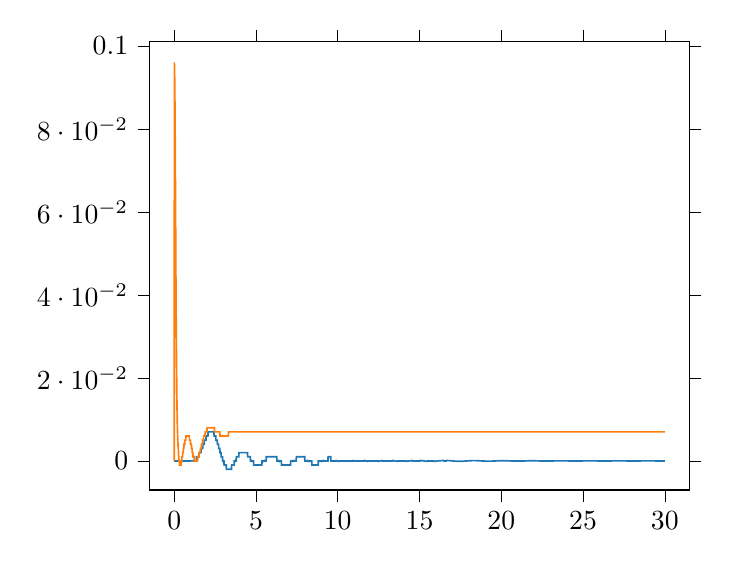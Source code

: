% This file was created by tikzplotlib v0.9.1.
\begin{tikzpicture}

\definecolor{color0}{rgb}{0.122,0.467,0.706}
\definecolor{color1}{rgb}{1,0.498,0.055}

\begin{axis}[
tick align=outside,
tick pos=both,
x grid style={white!69.02!black},
xmin=-1.5, xmax=31.5,
xtick style={color=black},
y grid style={white!69.02!black},
ymin=-0.007, ymax=0.101,
ytick style={color=black}
]
\addplot [semithick, color0]
table {%
0 0
0.01 0
0.02 0
0.03 0
0.04 0
0.05 0
0.06 0
0.07 0
0.08 0
0.09 0
0.1 0
0.11 0
0.12 0
0.13 0
0.14 0
0.15 0
0.16 0
0.17 0
0.18 0
0.19 0
0.2 0
0.21 0
0.22 0
0.23 0
0.24 0
0.25 0
0.26 0
0.27 0
0.28 0
0.29 0
0.3 0
0.31 0
0.32 0
0.33 0
0.34 0
0.35 0
0.36 0
0.37 0
0.38 0
0.39 0
0.4 0
0.41 0
0.42 0
0.43 0
0.44 0
0.45 0
0.46 0
0.47 0
0.48 0
0.49 0
0.5 0
0.51 0
0.52 0
0.53 0
0.54 0
0.55 0
0.56 0
0.57 0
0.58 0
0.59 0
0.6 0
0.61 0
0.62 0
0.63 0
0.64 0
0.65 0
0.66 0
0.67 0
0.68 0
0.69 0
0.7 0
0.71 0
0.72 0
0.73 0
0.74 0
0.75 0
0.76 0
0.77 0
0.78 0
0.79 0
0.8 0
0.81 0
0.82 0
0.83 0
0.84 0
0.85 0
0.86 0
0.87 0
0.88 0
0.89 0
0.9 0
0.91 0
0.92 0
0.93 0
0.94 0
0.95 0
0.96 0
0.97 0
0.98 0
0.99 0
1 -4.393e-19
1.01 6.512e-09
1.02 6.882e-08
1.03 2.571e-07
1.04 6.431e-07
1.05 1.298e-06
1.06 2.292e-06
1.07 3.697e-06
1.08 5.584e-06
1.09 8.026e-06
1.1 1.109e-05
1.11 1.486e-05
1.12 1.939e-05
1.13 2.475e-05
1.14 3.103e-05
1.15 3.828e-05
1.16 4.657e-05
1.17 5.597e-05
1.18 6.655e-05
1.19 7.837e-05
1.2 9.149e-05
1.21 0.0
1.22 0.0
1.23 0.0
1.24 0.0
1.25 0.0
1.26 0.0
1.27 0.0
1.28 0.0
1.29 0.0
1.3 0.0
1.31 0.0
1.32 0.0
1.33 0.0
1.34 0.0
1.35 0.0
1.36 0.001
1.37 0.001
1.38 0.001
1.39 0.001
1.4 0.001
1.41 0.001
1.42 0.001
1.43 0.001
1.44 0.001
1.45 0.001
1.46 0.001
1.47 0.001
1.48 0.001
1.49 0.001
1.5 0.001
1.51 0.001
1.52 0.001
1.53 0.002
1.54 0.002
1.55 0.002
1.56 0.002
1.57 0.002
1.58 0.002
1.59 0.002
1.6 0.002
1.61 0.002
1.62 0.002
1.63 0.002
1.64 0.002
1.65 0.003
1.66 0.003
1.67 0.003
1.68 0.003
1.69 0.003
1.7 0.003
1.71 0.003
1.72 0.003
1.73 0.003
1.74 0.003
1.75 0.004
1.76 0.004
1.77 0.004
1.78 0.004
1.79 0.004
1.8 0.004
1.81 0.004
1.82 0.004
1.83 0.004
1.84 0.005
1.85 0.005
1.86 0.005
1.87 0.005
1.88 0.005
1.89 0.005
1.9 0.005
1.91 0.005
1.92 0.005
1.93 0.005
1.94 0.005
1.95 0.006
1.96 0.006
1.97 0.006
1.98 0.006
1.99 0.006
2 0.006
2.01 0.006
2.02 0.006
2.03 0.006
2.04 0.006
2.05 0.006
2.06 0.006
2.07 0.007
2.08 0.007
2.09 0.007
2.1 0.007
2.11 0.007
2.12 0.007
2.13 0.007
2.14 0.007
2.15 0.007
2.16 0.007
2.17 0.007
2.18 0.007
2.19 0.007
2.2 0.007
2.21 0.007
2.22 0.007
2.23 0.007
2.24 0.007
2.25 0.007
2.26 0.007
2.27 0.007
2.28 0.007
2.29 0.007
2.3 0.007
2.31 0.007
2.32 0.007
2.33 0.007
2.34 0.007
2.35 0.007
2.36 0.007
2.37 0.007
2.38 0.007
2.39 0.007
2.4 0.007
2.41 0.007
2.42 0.007
2.43 0.007
2.44 0.006
2.45 0.006
2.46 0.006
2.47 0.006
2.48 0.006
2.49 0.006
2.5 0.006
2.51 0.006
2.52 0.006
2.53 0.006
2.54 0.006
2.55 0.005
2.56 0.005
2.57 0.005
2.58 0.005
2.59 0.005
2.6 0.005
2.61 0.005
2.62 0.005
2.63 0.005
2.64 0.004
2.65 0.004
2.66 0.004
2.67 0.004
2.68 0.004
2.69 0.004
2.7 0.004
2.71 0.004
2.72 0.003
2.73 0.003
2.74 0.003
2.75 0.003
2.76 0.003
2.77 0.003
2.78 0.003
2.79 0.003
2.8 0.002
2.81 0.002
2.82 0.002
2.83 0.002
2.84 0.002
2.85 0.002
2.86 0.002
2.87 0.001
2.88 0.001
2.89 0.001
2.9 0.001
2.91 0.001
2.92 0.001
2.93 0.001
2.94 0.001
2.95 0.001
2.96 0.0
2.97 0.0
2.98 0.0
2.99 5.928e-05
3.0 -4.742e-05
3.01 -0.0
3.02 -0.0
3.03 -0.0
3.04 -0.0
3.05 -0.001
3.06 -0.001
3.07 -0.001
3.08 -0.001
3.09 -0.001
3.1 -0.001
3.11 -0.001
3.12 -0.001
3.13 -0.001
3.14 -0.001
3.15 -0.001
3.16 -0.001
3.17 -0.001
3.18 -0.001
3.19 -0.002
3.2 -0.002
3.21 -0.002
3.22 -0.002
3.23 -0.002
3.24 -0.002
3.25 -0.002
3.26 -0.002
3.27 -0.002
3.28 -0.002
3.29 -0.002
3.3 -0.002
3.31 -0.002
3.32 -0.002
3.33 -0.002
3.34 -0.002
3.35 -0.002
3.36 -0.002
3.37 -0.002
3.38 -0.002
3.39 -0.002
3.4 -0.002
3.41 -0.002
3.42 -0.002
3.43 -0.002
3.44 -0.002
3.45 -0.002
3.46 -0.002
3.47 -0.002
3.48 -0.002
3.49 -0.002
3.5 -0.002
3.51 -0.001
3.52 -0.001
3.53 -0.001
3.54 -0.001
3.55 -0.001
3.56 -0.001
3.57 -0.001
3.58 -0.001
3.59 -0.001
3.6 -0.001
3.61 -0.001
3.62 -0.001
3.63 -0.001
3.64 -0.001
3.65 -0.001
3.66 -0.001
3.67 -0.0
3.68 -0.0
3.69 -0.0
3.7 -0.0
3.71 -0.0
3.72 -9.144e-05
3.73 -1.668e-05
3.74 5.82e-05
3.75 0.0
3.76 0.0
3.77 0.0
3.78 0.0
3.79 0.0
3.8 0.001
3.81 0.001
3.82 0.001
3.83 0.001
3.84 0.001
3.85 0.001
3.86 0.001
3.87 0.001
3.88 0.001
3.89 0.001
3.9 0.001
3.91 0.001
3.92 0.001
3.93 0.001
3.94 0.001
3.95 0.001
3.96 0.002
3.97 0.002
3.98 0.002
3.99 0.002
4.0 0.002
4.01 0.002
4.02 0.002
4.03 0.002
4.04 0.002
4.05 0.002
4.06 0.002
4.07 0.002
4.08 0.002
4.09 0.002
4.1 0.002
4.11 0.002
4.12 0.002
4.13 0.002
4.14 0.002
4.15 0.002
4.16 0.002
4.17 0.002
4.18 0.002
4.19 0.002
4.2 0.002
4.21 0.002
4.22 0.002
4.23 0.002
4.24 0.002
4.25 0.002
4.26 0.002
4.27 0.002
4.28 0.002
4.29 0.002
4.3 0.002
4.31 0.002
4.32 0.002
4.33 0.002
4.34 0.002
4.35 0.002
4.36 0.002
4.37 0.002
4.38 0.002
4.39 0.002
4.4 0.002
4.41 0.002
4.42 0.002
4.43 0.002
4.44 0.002
4.45 0.002
4.46 0.002
4.47 0.002
4.48 0.002
4.49 0.001
4.5 0.001
4.51 0.001
4.52 0.001
4.53 0.001
4.54 0.001
4.55 0.001
4.56 0.001
4.57 0.001
4.58 0.001
4.59 0.001
4.6 0.001
4.61 0.001
4.62 0.001
4.63 0.001
4.64 0.001
4.65 0.001
4.66 0.0
4.67 0.0
4.68 0.0
4.69 0.0
4.7 0.0
4.71 0.0
4.72 0.0
4.73 0.0
4.74 5.021e-05
4.75 -3.149e-06
4.76 -5.569e-05
4.77 -0.0
4.78 -0.0
4.79 -0.0
4.8 -0.0
4.81 -0.0
4.82 -0.0
4.83 -0.0
4.84 -0.0
4.85 -0.0
4.86 -0.001
4.87 -0.001
4.88 -0.001
4.89 -0.001
4.9 -0.001
4.91 -0.001
4.92 -0.001
4.93 -0.001
4.94 -0.001
4.95 -0.001
4.96 -0.001
4.97 -0.001
4.98 -0.001
4.99 -0.001
5.0 -0.001
5.01 -0.001
5.02 -0.001
5.03 -0.001
5.04 -0.001
5.05 -0.001
5.06 -0.001
5.07 -0.001
5.08 -0.001
5.09 -0.001
5.1 -0.001
5.11 -0.001
5.12 -0.001
5.13 -0.001
5.14 -0.001
5.15 -0.001
5.16 -0.001
5.17 -0.001
5.18 -0.001
5.19 -0.001
5.2 -0.001
5.21 -0.001
5.22 -0.001
5.23 -0.001
5.24 -0.001
5.25 -0.001
5.26 -0.001
5.27 -0.001
5.28 -0.001
5.29 -0.001
5.3 -0.001
5.31 -0.001
5.32 -0.001
5.33 -0.001
5.34 -0.001
5.35 -0.001
5.36 -0.001
5.37 -0.0
5.38 -0.0
5.39 -0.0
5.4 -0.0
5.41 -0.0
5.42 -0.0
5.43 -0.0
5.44 -0.0
5.45 -0.0
5.46 -0.0
5.47 -0.0
5.48 -6.276e-05
5.49 -2.182e-05
5.5 1.92e-05
5.51 6.023e-05
5.52 0.0
5.53 0.0
5.54 0.0
5.55 0.0
5.56 0.0
5.57 0.0
5.58 0.0
5.59 0.0
5.6 0.0
5.61 0.0
5.62 0.0
5.63 0.001
5.64 0.001
5.65 0.001
5.66 0.001
5.67 0.001
5.68 0.001
5.69 0.001
5.7 0.001
5.71 0.001
5.72 0.001
5.73 0.001
5.74 0.001
5.75 0.001
5.76 0.001
5.77 0.001
5.78 0.001
5.79 0.001
5.8 0.001
5.81 0.001
5.82 0.001
5.83 0.001
5.84 0.001
5.85 0.001
5.86 0.001
5.87 0.001
5.88 0.001
5.89 0.001
5.9 0.001
5.91 0.001
5.92 0.001
5.93 0.001
5.94 0.001
5.95 0.001
5.96 0.001
5.97 0.001
5.98 0.001
5.99 0.001
6.0 0.001
6.01 0.001
6.02 0.001
6.03 0.001
6.04 0.001
6.05 0.001
6.06 0.001
6.07 0.001
6.08 0.001
6.09 0.001
6.1 0.001
6.11 0.001
6.12 0.001
6.13 0.001
6.14 0.001
6.15 0.001
6.16 0.001
6.17 0.001
6.18 0.001
6.19 0.001
6.2 0.001
6.21 0.001
6.22 0.001
6.23 0.001
6.24 0.001
6.25 0.001
6.26 0.001
6.27 0.001
6.28 0.0
6.29 0.0
6.3 0.0
6.31 0.0
6.32 0.0
6.33 0.0
6.34 0.0
6.35 0.0
6.36 0.0
6.37 0.0
6.38 0.0
6.39 6.609e-05
6.4 2.913e-05
6.41 -7.693e-06
6.42 -4.433e-05
6.43 -8.074e-05
6.44 -0.0
6.45 -0.0
6.46 -0.0
6.47 -0.0
6.48 -0.0
6.49 -0.0
6.5 -0.0
6.51 -0.0
6.52 -0.0
6.53 -0.0
6.54 -0.0
6.55 -0.0
6.56 -0.001
6.57 -0.001
6.58 -0.001
6.59 -0.001
6.6 -0.001
6.61 -0.001
6.62 -0.001
6.63 -0.001
6.64 -0.001
6.65 -0.001
6.66 -0.001
6.67 -0.001
6.68 -0.001
6.69 -0.001
6.7 -0.001
6.71 -0.001
6.72 -0.001
6.73 -0.001
6.74 -0.001
6.75 -0.001
6.76 -0.001
6.77 -0.001
6.78 -0.001
6.79 -0.001
6.8 -0.001
6.81 -0.001
6.82 -0.001
6.83 -0.001
6.84 -0.001
6.85 -0.001
6.86 -0.001
6.87 -0.001
6.88 -0.001
6.89 -0.001
6.9 -0.001
6.91 -0.001
6.92 -0.001
6.93 -0.001
6.94 -0.001
6.95 -0.001
6.96 -0.001
6.97 -0.001
6.98 -0.001
6.99 -0.001
7.0 -0.001
7.01 -0.001
7.02 -0.001
7.03 -0.001
7.04 -0.001
7.05 -0.001
7.06 -0.001
7.07 -0.001
7.08 -0.001
7.09 -0.001
7.1 -0.001
7.11 -0.001
7.12 -0.0
7.13 -0.0
7.14 -0.0
7.15 -0.0
7.16 -0.0
7.17 -0.0
7.18 -0.0
7.19 -0.0
7.2 -0.0
7.21 -0.0
7.22 -0.0
7.23 -0.0
7.24 -0.0
7.25 -9.858e-05
7.26 -6.763e-05
7.27 -3.67e-05
7.28 -5.82e-06
7.29 2.496e-05
7.3 5.561e-05
7.31 8.609e-05
7.32 0.0
7.33 0.0
7.34 0.0
7.35 0.0
7.36 0.0
7.37 0.0
7.38 0.0
7.39 0.0
7.4 0.0
7.41 0.0
7.42 0.0
7.43 0.0
7.44 0.0
7.45 0.0
7.46 0.0
7.47 0.001
7.48 0.001
7.49 0.001
7.5 0.001
7.51 0.001
7.52 0.001
7.53 0.001
7.54 0.001
7.55 0.001
7.56 0.001
7.57 0.001
7.58 0.001
7.59 0.001
7.6 0.001
7.61 0.001
7.62 0.001
7.63 0.001
7.64 0.001
7.65 0.001
7.66 0.001
7.67 0.001
7.68 0.001
7.69 0.001
7.7 0.001
7.71 0.001
7.72 0.001
7.73 0.001
7.74 0.001
7.75 0.001
7.76 0.001
7.77 0.001
7.78 0.001
7.79 0.001
7.8 0.001
7.81 0.001
7.82 0.001
7.83 0.001
7.84 0.001
7.85 0.001
7.86 0.001
7.87 0.001
7.88 0.001
7.89 0.001
7.9 0.001
7.91 0.001
7.92 0.001
7.93 0.001
7.94 0.001
7.95 0.001
7.96 0.001
7.97 0.001
7.98 0.001
7.99 0.0
8.0 0.0
8.01 0.0
8.02 0.0
8.03 0.0
8.04 0.0
8.05 0.0
8.06 0.0
8.07 0.0
8.08 0.0
8.09 0.0
8.1 0.0
8.11 0.0
8.12 0.0
8.13 0.0
8.14 0.0
8.15 8.714e-05
8.16 6.144e-05
8.17 3.579e-05
8.18 1.023e-05
8.19 -1.522e-05
8.2 -4.051e-05
8.21 -6.563e-05
8.22 -9.054e-05
8.23 -0.0
8.24 -0.0
8.25 -0.0
8.26 -0.0
8.27 -0.0
8.28 -0.0
8.29 -0.0
8.3 -0.0
8.31 -0.0
8.32 -0.0
8.33 -0.0
8.34 -0.0
8.35 -0.0
8.36 -0.0
8.37 -0.0
8.38 -0.0
8.39 -0.0
8.4 -0.0
8.41 -0.0
8.42 -0.001
8.43 -0.001
8.44 -0.001
8.45 -0.001
8.46 -0.001
8.47 -0.001
8.48 -0.001
8.49 -0.001
8.5 -0.001
8.51 -0.001
8.52 -0.001
8.53 -0.001
8.54 -0.001
8.55 -0.001
8.56 -0.001
8.57 -0.001
8.58 -0.001
8.59 -0.001
8.6 -0.001
8.61 -0.001
8.62 -0.001
8.63 -0.001
8.64 -0.001
8.65 -0.001
8.66 -0.001
8.67 -0.001
8.68 -0.001
8.69 -0.001
8.7 -0.001
8.71 -0.001
8.72 -0.001
8.73 -0.001
8.74 -0.001
8.75 -0.001
8.76 -0.001
8.77 -0.001
8.78 -0.001
8.79 -0.001
8.8 -0.001
8.81 -0.0
8.82 -0.0
8.83 -0.0
8.84 -0.0
8.85 -0.0
8.86 -0.0
8.87 -0.0
8.88 -0.0
8.89 -0.0
8.9 -0.0
8.91 -0.0
8.92 -0.0
8.93 -0.0
8.94 -0.0
8.95 -0.0
8.96 -0.0
8.97 -0.0
8.98 -0.0
8.99 -0.0
9.0 -0.0
9.01 -0.0
9.02 -9.872e-05
9.03 -7.799e-05
9.04 -5.726e-05
9.05 -3.655e-05
9.06 -1.589e-05
9.07 4.693e-06
9.08 2.517e-05
9.09 4.552e-05
9.1 6.572e-05
9.11 8.574e-05
9.12 0.0
9.13 0.0
9.14 0.0
9.15 0.0
9.16 0.0
9.17 0.0
9.18 0.0
9.19 0.0
9.2 0.0
9.21 0.0
9.22 0.0
9.23 0.0
9.24 0.0
9.25 0.0
9.26 0.0
9.27 0.0
9.28 0.0
9.29 0.0
9.3 0.0
9.31 0.0
9.32 0.0
9.33 0.0
9.34 0.0
9.35 0.0
9.36 0.0
9.37 0.0
9.38 0.0
9.39 0.0
9.4 0.0
9.41 0.001
9.42 0.001
9.43 0.001
9.44 0.001
9.45 0.001
9.46 0.001
9.47 0.001
9.48 0.001
9.49 0.001
9.5 0.001
9.51 0.001
9.52 0.001
9.53 0.001
9.54 0.001
9.55 0.001
9.56 0.001
9.57 0.001
9.58 0.0
9.59 0.0
9.6 0.0
9.61 0.0
9.62 0.0
9.63 0.0
9.64 0.0
9.65 0.0
9.66 0.0
9.67 0.0
9.68 0.0
9.69 0.0
9.7 0.0
9.71 0.0
9.72 0.0
9.73 0.0
9.74 0.0
9.75 0.0
9.76 0.0
9.77 0.0
9.78 0.0
9.79 0.0
9.8 0.0
9.81 0.0
9.82 0.0
9.83 0.0
9.84 0.0
9.85 0.0
9.86 0.0
9.87 0.0
9.88 0.0
9.89 0.0
9.9 8.681e-05
9.91 6.995e-05
9.92 5.309e-05
9.93 3.624e-05
9.94 1.942e-05
9.95 2.652e-06
9.96 -1.404e-05
9.97 -3.064e-05
9.98 -4.712e-05
9.99 -6.346e-05
10.0 -7.965e-05
10.01 -9.566e-05
10.02 -0.0
10.03 -0.0
10.04 -0.0
10.05 -0.0
10.06 -0.0
10.07 -0.0
10.08 -0.0
10.09 -0.0
10.1 -0.0
10.11 -0.0
10.12 -0.0
10.13 -0.0
10.14 -0.0
10.15 -0.0
10.16 -0.0
10.17 -0.0
10.18 -0.0
10.19 -0.0
10.2 -0.0
10.21 -0.0
10.22 -0.0
10.23 -0.0
10.24 -0.0
10.25 -0.0
10.26 -0.0
10.27 -0.0
10.28 -0.0
10.29 -0.0
10.3 -0.0
10.31 -0.0
10.32 -0.0
10.33 -0.0
10.34 -0.0
10.35 -0.0
10.36 -0.0
10.37 -0.0
10.38 -0.0
10.39 -0.0
10.4 -0.0
10.41 -0.0
10.42 -0.0
10.43 -0.0
10.44 -0.0
10.45 -0.0
10.46 -0.0
10.47 -0.0
10.48 -0.0
10.49 -0.0
10.5 -0.0
10.51 -0.0
10.52 -0.0
10.53 -0.0
10.54 -0.0
10.55 -0.0
10.56 -0.0
10.57 -0.0
10.58 -0.0
10.59 -0.0
10.6 -0.0
10.61 -0.0
10.62 -0.0
10.63 -0.0
10.64 -0.0
10.65 -0.0
10.66 -0.0
10.67 -0.0
10.68 -0.0
10.69 -0.0
10.7 -0.0
10.71 -0.0
10.72 -0.0
10.73 -0.0
10.74 -0.0
10.75 -0.0
10.76 -0.0
10.77 -8.775e-05
10.78 -7.403e-05
10.79 -6.027e-05
10.8 -4.65e-05
10.81 -3.273e-05
10.82 -1.898e-05
10.83 -5.27e-06
10.84 8.389e-06
10.85 2.198e-05
10.86 3.547e-05
10.87 4.887e-05
10.88 6.214e-05
10.89 7.527e-05
10.9 8.825e-05
10.91 0.0
10.92 0.0
10.93 0.0
10.94 0.0
10.95 0.0
10.96 0.0
10.97 0.0
10.98 0.0
10.99 0.0
11.0 0.0
11.01 0.0
11.02 0.0
11.03 0.0
11.04 0.0
11.05 0.0
11.06 0.0
11.07 0.0
11.08 0.0
11.09 0.0
11.1 0.0
11.11 0.0
11.12 0.0
11.13 0.0
11.14 0.0
11.15 0.0
11.16 0.0
11.17 0.0
11.18 0.0
11.19 0.0
11.2 0.0
11.21 0.0
11.22 0.0
11.23 0.0
11.24 0.0
11.25 0.0
11.26 0.0
11.27 0.0
11.28 0.0
11.29 0.0
11.3 0.0
11.31 0.0
11.32 0.0
11.33 0.0
11.34 0.0
11.35 0.0
11.36 0.0
11.37 0.0
11.38 0.0
11.39 0.0
11.4 0.0
11.41 0.0
11.42 0.0
11.43 0.0
11.44 0.0
11.45 0.0
11.46 0.0
11.47 0.0
11.48 0.0
11.49 0.0
11.5 0.0
11.51 0.0
11.52 0.0
11.53 0.0
11.54 0.0
11.55 0.0
11.56 0.0
11.57 0.0
11.58 0.0
11.59 0.0
11.6 0.0
11.61 0.0
11.62 0.0
11.63 9.914e-05
11.64 8.801e-05
11.65 7.683e-05
11.66 6.559e-05
11.67 5.433e-05
11.68 4.305e-05
11.69 3.176e-05
11.7 2.048e-05
11.71 9.231e-06
11.72 -1.981e-06
11.73 -1.314e-05
11.74 -2.423e-05
11.75 -3.524e-05
11.76 -4.616e-05
11.77 -5.697e-05
11.78 -6.766e-05
11.79 -7.822e-05
11.8 -8.863e-05
11.81 -9.888e-05
11.82 -0.0
11.83 -0.0
11.84 -0.0
11.85 -0.0
11.86 -0.0
11.87 -0.0
11.88 -0.0
11.89 -0.0
11.9 -0.0
11.91 -0.0
11.92 -0.0
11.93 -0.0
11.94 -0.0
11.95 -0.0
11.96 -0.0
11.97 -0.0
11.98 -0.0
11.99 -0.0
12.0 -0.0
12.01 -0.0
12.02 -0.0
12.03 -0.0
12.04 -0.0
12.05 -0.0
12.06 -0.0
12.07 -0.0
12.08 -0.0
12.09 -0.0
12.1 -0.0
12.11 -0.0
12.12 -0.0
12.13 -0.0
12.14 -0.0
12.15 -0.0
12.16 -0.0
12.17 -0.0
12.18 -0.0
12.19 -0.0
12.2 -0.0
12.21 -0.0
12.22 -0.0
12.23 -0.0
12.24 -0.0
12.25 -0.0
12.26 -0.0
12.27 -0.0
12.28 -0.0
12.29 -0.0
12.3 -0.0
12.31 -0.0
12.32 -0.0
12.33 -0.0
12.34 -0.0
12.35 -0.0
12.36 -0.0
12.37 -0.0
12.38 -0.0
12.39 -0.0
12.4 -0.0
12.41 -0.0
12.42 -0.0
12.43 -0.0
12.44 -0.0
12.45 -0.0
12.46 -0.0
12.47 -0.0
12.48 -0.0
12.49 -0.0
12.5 -9.464e-05
12.51 -8.563e-05
12.52 -7.655e-05
12.53 -6.742e-05
12.54 -5.824e-05
12.55 -4.904e-05
12.56 -3.981e-05
12.57 -3.057e-05
12.58 -2.134e-05
12.59 -1.212e-05
12.6 -2.932e-06
12.61 6.221e-06
12.62 1.532e-05
12.63 2.437e-05
12.64 3.334e-05
12.65 4.223e-05
12.66 5.102e-05
12.67 5.971e-05
12.68 6.828e-05
12.69 7.673e-05
12.7 8.505e-05
12.71 9.322e-05
12.72 0.0
12.73 0.0
12.74 0.0
12.75 0.0
12.76 0.0
12.77 0.0
12.78 0.0
12.79 0.0
12.8 0.0
12.81 0.0
12.82 0.0
12.83 0.0
12.84 0.0
12.85 0.0
12.86 0.0
12.87 0.0
12.88 0.0
12.89 0.0
12.9 0.0
12.91 0.0
12.92 0.0
12.93 0.0
12.94 0.0
12.95 0.0
12.96 0.0
12.97 0.0
12.98 0.0
12.99 0.0
13.0 0.0
13.01 0.0
13.02 0.0
13.03 0.0
13.04 0.0
13.05 0.0
13.06 0.0
13.07 0.0
13.08 0.0
13.09 0.0
13.1 0.0
13.11 0.0
13.12 0.0
13.13 0.0
13.14 0.0
13.15 0.0
13.16 0.0
13.17 0.0
13.18 0.0
13.19 0.0
13.2 0.0
13.21 0.0
13.22 0.0
13.23 0.0
13.24 0.0
13.25 0.0
13.26 0.0
13.27 0.0
13.28 0.0
13.29 0.0
13.3 0.0
13.31 0.0
13.32 0.0
13.33 0.0
13.34 0.0
13.35 0.0
13.36 9.539e-05
13.37 8.821e-05
13.38 8.095e-05
13.39 7.362e-05
13.4 6.622e-05
13.41 5.878e-05
13.42 5.13e-05
13.43 4.379e-05
13.44 3.626e-05
13.45 2.872e-05
13.46 2.117e-05
13.47 1.363e-05
13.48 6.113e-06
13.49 -1.38e-06
13.5 -8.837e-06
13.51 -1.625e-05
13.52 -2.361e-05
13.53 -3.09e-05
13.54 -3.812e-05
13.55 -4.526e-05
13.56 -5.231e-05
13.57 -5.927e-05
13.58 -6.611e-05
13.59 -7.284e-05
13.6 -7.945e-05
13.61 -8.593e-05
13.62 -9.227e-05
13.63 -9.846e-05
13.64 -0.0
13.65 -0.0
13.66 -0.0
13.67 -0.0
13.68 -0.0
13.69 -0.0
13.7 -0.0
13.71 -0.0
13.72 -0.0
13.73 -0.0
13.74 -0.0
13.75 -0.0
13.76 -0.0
13.77 -0.0
13.78 -0.0
13.79 -0.0
13.8 -0.0
13.81 -0.0
13.82 -0.0
13.83 -0.0
13.84 -0.0
13.85 -0.0
13.86 -0.0
13.87 -0.0
13.88 -0.0
13.89 -0.0
13.9 -0.0
13.91 -0.0
13.92 -0.0
13.93 -0.0
13.94 -0.0
13.95 -0.0
13.96 -0.0
13.97 -0.0
13.98 -0.0
13.99 -0.0
14.0 -0.0
14.01 -0.0
14.02 -0.0
14.03 -0.0
14.04 -0.0
14.05 -0.0
14.06 -0.0
14.07 -0.0
14.08 -0.0
14.09 -0.0
14.1 -0.0
14.11 -0.0
14.12 -0.0
14.13 -0.0
14.14 -0.0
14.15 -0.0
14.16 -0.0
14.17 -0.0
14.18 -0.0
14.19 -0.0
14.2 -0.0
14.21 -9.759e-05
14.22 -9.201e-05
14.23 -8.633e-05
14.24 -8.058e-05
14.25 -7.474e-05
14.26 -6.885e-05
14.27 -6.289e-05
14.28 -5.687e-05
14.29 -5.082e-05
14.3 -4.472e-05
14.31 -3.86e-05
14.32 -3.246e-05
14.33 -2.631e-05
14.34 -2.015e-05
14.35 -1.399e-05
14.36 -7.843e-06
14.37 -1.714e-06
14.38 4.388e-06
14.39 1.046e-05
14.4 1.649e-05
14.41 2.246e-05
14.42 2.839e-05
14.43 3.425e-05
14.44 4.004e-05
14.45 4.575e-05
14.46 5.138e-05
14.47 5.692e-05
14.48 6.236e-05
14.49 6.77e-05
14.5 7.293e-05
14.51 7.804e-05
14.52 8.303e-05
14.53 8.789e-05
14.54 9.262e-05
14.55 9.721e-05
14.56 0.0
14.57 0.0
14.58 0.0
14.59 0.0
14.6 0.0
14.61 0.0
14.62 0.0
14.63 0.0
14.64 0.0
14.65 0.0
14.66 0.0
14.67 0.0
14.68 0.0
14.69 0.0
14.7 0.0
14.71 0.0
14.72 0.0
14.73 0.0
14.74 0.0
14.75 0.0
14.76 0.0
14.77 0.0
14.78 0.0
14.79 0.0
14.8 0.0
14.81 0.0
14.82 0.0
14.83 0.0
14.84 0.0
14.85 0.0
14.86 0.0
14.87 0.0
14.88 0.0
14.89 0.0
14.9 0.0
14.91 0.0
14.92 0.0
14.93 0.0
14.94 0.0
14.95 0.0
14.96 0.0
14.97 0.0
14.98 0.0
14.99 0.0
15.0 0.0
15.01 0.0
15.02 0.0
15.03 0.0
15.04 0.0
15.05 9.891e-05
15.06 9.475e-05
15.07 9.05e-05
15.08 8.615e-05
15.09 8.171e-05
15.1 7.719e-05
15.11 7.259e-05
15.12 6.792e-05
15.13 6.319e-05
15.14 5.84e-05
15.15 5.355e-05
15.16 4.866e-05
15.17 4.374e-05
15.18 3.878e-05
15.19 3.379e-05
15.2 2.878e-05
15.21 2.376e-05
15.22 1.874e-05
15.23 1.371e-05
15.24 8.686e-06
15.25 3.675e-06
15.26 -1.316e-06
15.27 -6.284e-06
15.28 -1.122e-05
15.29 -1.612e-05
15.3 -2.098e-05
15.31 -2.578e-05
15.32 -3.054e-05
15.33 -3.523e-05
15.34 -3.986e-05
15.35 -4.441e-05
15.36 -4.889e-05
15.37 -5.329e-05
15.38 -5.76e-05
15.39 -6.181e-05
15.4 -6.593e-05
15.41 -6.995e-05
15.42 -7.386e-05
15.43 -7.766e-05
15.44 -8.134e-05
15.45 -8.491e-05
15.46 -8.835e-05
15.47 -9.166e-05
15.48 -9.484e-05
15.49 -9.789e-05
15.5 -0.0
15.51 -0.0
15.52 -0.0
15.53 -0.0
15.54 -0.0
15.55 -0.0
15.56 -0.0
15.57 -0.0
15.58 -0.0
15.59 -0.0
15.6 -0.0
15.61 -0.0
15.62 -0.0
15.63 -0.0
15.64 -0.0
15.65 -0.0
15.66 -0.0
15.67 -0.0
15.68 -0.0
15.69 -0.0
15.7 -0.0
15.71 -0.0
15.72 -0.0
15.73 -0.0
15.74 -0.0
15.75 -0.0
15.76 -0.0
15.77 -0.0
15.78 -0.0
15.79 -0.0
15.8 -0.0
15.81 -0.0
15.82 -0.0
15.83 -0.0
15.84 -0.0
15.85 -0.0
15.86 -0.0
15.87 -0.0
15.88 -9.759e-05
15.89 -9.473e-05
15.9 -9.176e-05
15.91 -8.869e-05
15.92 -8.552e-05
15.93 -8.226e-05
15.94 -7.891e-05
15.95 -7.547e-05
15.96 -7.196e-05
15.97 -6.837e-05
15.98 -6.471e-05
15.99 -6.098e-05
16.0 -5.72e-05
16.01 -5.336e-05
16.02 -4.947e-05
16.03 -4.553e-05
16.04 -4.156e-05
16.05 -3.755e-05
16.06 -3.351e-05
16.07 -2.945e-05
16.08 -2.537e-05
16.09 -2.128e-05
16.1 -1.718e-05
16.11 -1.307e-05
16.12 -8.973e-06
16.13 -4.878e-06
16.14 -7.967e-07
16.15 3.267e-06
16.16 7.309e-06
16.17 1.132e-05
16.18 1.53e-05
16.19 1.925e-05
16.2 2.315e-05
16.21 2.7e-05
16.22 3.08e-05
16.23 3.455e-05
16.24 3.823e-05
16.25 4.185e-05
16.26 4.54e-05
16.27 4.888e-05
16.28 5.228e-05
16.29 5.56e-05
16.3 5.883e-05
16.31 6.197e-05
16.32 6.502e-05
16.33 6.797e-05
16.34 7.083e-05
16.35 7.358e-05
16.36 7.623e-05
16.37 7.876e-05
16.38 8.119e-05
16.39 8.35e-05
16.4 8.57e-05
16.41 8.778e-05
16.42 8.974e-05
16.43 9.157e-05
16.44 9.328e-05
16.45 9.487e-05
16.46 9.633e-05
16.47 9.766e-05
16.48 9.886e-05
16.49 9.993e-05
16.5 0.0
16.51 0.0
16.52 0.0
16.53 0.0
16.54 0.0
16.55 0.0
16.56 0.0
16.57 0.0
16.58 0.0
16.59 0.0
16.6 0.0
16.61 0.0
16.62 0.0
16.63 0.0
16.64 0.0
16.65 9.922e-05
16.66 9.81e-05
16.67 9.685e-05
16.68 9.549e-05
16.69 9.402e-05
16.7 9.243e-05
16.71 9.073e-05
16.72 8.893e-05
16.73 8.702e-05
16.74 8.501e-05
16.75 8.29e-05
16.76 8.07e-05
16.77 7.841e-05
16.78 7.603e-05
16.79 7.356e-05
16.8 7.101e-05
16.81 6.838e-05
16.82 6.568e-05
16.83 6.291e-05
16.84 6.007e-05
16.85 5.717e-05
16.86 5.421e-05
16.87 5.119e-05
16.88 4.813e-05
16.89 4.501e-05
16.9 4.186e-05
16.91 3.866e-05
16.92 3.543e-05
16.93 3.218e-05
16.94 2.889e-05
16.95 2.559e-05
16.96 2.227e-05
16.97 1.893e-05
16.98 1.559e-05
16.99 1.224e-05
17.0 8.889e-06
17.01 5.545e-06
17.02 2.21e-06
17.03 -1.114e-06
17.04 -4.42e-06
17.05 -7.706e-06
17.06 -1.097e-05
17.07 -1.42e-05
17.08 -1.74e-05
17.09 -2.056e-05
17.1 -2.368e-05
17.11 -2.676e-05
17.12 -2.979e-05
17.13 -3.277e-05
17.14 -3.569e-05
17.15 -3.856e-05
17.16 -4.136e-05
17.17 -4.41e-05
17.18 -4.677e-05
17.19 -4.937e-05
17.2 -5.189e-05
17.21 -5.434e-05
17.22 -5.67e-05
17.23 -5.899e-05
17.24 -6.119e-05
17.25 -6.33e-05
17.26 -6.532e-05
17.27 -6.725e-05
17.28 -6.909e-05
17.29 -7.083e-05
17.3 -7.247e-05
17.31 -7.402e-05
17.32 -7.546e-05
17.33 -7.68e-05
17.34 -7.804e-05
17.35 -7.917e-05
17.36 -8.02e-05
17.37 -8.113e-05
17.38 -8.194e-05
17.39 -8.265e-05
17.4 -8.325e-05
17.41 -8.375e-05
17.42 -8.413e-05
17.43 -8.441e-05
17.44 -8.458e-05
17.45 -8.464e-05
17.46 -8.459e-05
17.47 -8.444e-05
17.48 -8.418e-05
17.49 -8.382e-05
17.5 -8.335e-05
17.51 -8.278e-05
17.52 -8.211e-05
17.53 -8.134e-05
17.54 -8.047e-05
17.55 -7.95e-05
17.56 -7.843e-05
17.57 -7.727e-05
17.58 -7.602e-05
17.59 -7.468e-05
17.6 -7.324e-05
17.61 -7.173e-05
17.62 -7.013e-05
17.63 -6.845e-05
17.64 -6.669e-05
17.65 -6.485e-05
17.66 -6.294e-05
17.67 -6.096e-05
17.68 -5.891e-05
17.69 -5.68e-05
17.7 -5.462e-05
17.71 -5.239e-05
17.72 -5.01e-05
17.73 -4.775e-05
17.74 -4.536e-05
17.75 -4.292e-05
17.76 -4.044e-05
17.77 -3.792e-05
17.78 -3.536e-05
17.79 -3.277e-05
17.8 -3.015e-05
17.81 -2.75e-05
17.82 -2.483e-05
17.83 -2.214e-05
17.84 -1.944e-05
17.85 -1.673e-05
17.86 -1.4e-05
17.87 -1.127e-05
17.88 -8.54e-06
17.89 -5.811e-06
17.9 -3.086e-06
17.91 -3.708e-07
17.92 2.333e-06
17.93 5.021e-06
17.94 7.69e-06
17.95 1.034e-05
17.96 1.296e-05
17.97 1.555e-05
17.98 1.812e-05
17.99 2.064e-05
18 2.313e-05
18.01 2.558e-05
18.02 2.799e-05
18.03 3.035e-05
18.04 3.266e-05
18.05 3.491e-05
18.06 3.712e-05
18.07 3.926e-05
18.08 4.135e-05
18.09 4.338e-05
18.1 4.534e-05
18.11 4.723e-05
18.12 4.906e-05
18.13 5.081e-05
18.14 5.25e-05
18.15 5.411e-05
18.16 5.564e-05
18.17 5.71e-05
18.18 5.847e-05
18.19 5.977e-05
18.2 6.099e-05
18.21 6.212e-05
18.22 6.317e-05
18.23 6.413e-05
18.24 6.501e-05
18.25 6.581e-05
18.26 6.651e-05
18.27 6.713e-05
18.28 6.766e-05
18.29 6.811e-05
18.3 6.846e-05
18.31 6.873e-05
18.32 6.891e-05
18.33 6.9e-05
18.34 6.901e-05
18.35 6.892e-05
18.36 6.875e-05
18.37 6.85e-05
18.38 6.815e-05
18.39 6.773e-05
18.4 6.722e-05
18.41 6.663e-05
18.42 6.595e-05
18.43 6.52e-05
18.44 6.437e-05
18.45 6.346e-05
18.46 6.247e-05
18.47 6.141e-05
18.48 6.028e-05
18.49 5.908e-05
18.5 5.78e-05
18.51 5.646e-05
18.52 5.506e-05
18.53 5.359e-05
18.54 5.206e-05
18.55 5.047e-05
18.56 4.883e-05
18.57 4.713e-05
18.58 4.538e-05
18.59 4.358e-05
18.6 4.173e-05
18.61 3.984e-05
18.62 3.791e-05
18.63 3.594e-05
18.64 3.393e-05
18.65 3.189e-05
18.66 2.982e-05
18.67 2.772e-05
18.68 2.559e-05
18.69 2.345e-05
18.7 2.128e-05
18.71 1.909e-05
18.72 1.69e-05
18.73 1.469e-05
18.74 1.247e-05
18.75 1.024e-05
18.76 8.018e-06
18.77 5.792e-06
18.78 3.569e-06
18.79 1.351e-06
18.8 -8.576e-07
18.81 -3.055e-06
18.82 -5.239e-06
18.83 -7.406e-06
18.84 -9.553e-06
18.85 -1.168e-05
18.86 -1.378e-05
18.87 -1.585e-05
18.88 -1.79e-05
18.89 -1.991e-05
18.9 -2.189e-05
18.91 -2.383e-05
18.92 -2.573e-05
18.93 -2.759e-05
18.94 -2.941e-05
18.95 -3.118e-05
18.96 -3.29e-05
18.97 -3.458e-05
18.98 -3.62e-05
18.99 -3.777e-05
19.0 -3.929e-05
19.01 -4.075e-05
19.02 -4.215e-05
19.03 -4.349e-05
19.04 -4.477e-05
19.05 -4.598e-05
19.06 -4.714e-05
19.07 -4.822e-05
19.08 -4.925e-05
19.09 -5.02e-05
19.1 -5.109e-05
19.11 -5.191e-05
19.12 -5.266e-05
19.13 -5.334e-05
19.14 -5.395e-05
19.15 -5.448e-05
19.16 -5.495e-05
19.17 -5.535e-05
19.18 -5.567e-05
19.19 -5.592e-05
19.2 -5.61e-05
19.21 -5.621e-05
19.22 -5.625e-05
19.23 -5.621e-05
19.24 -5.611e-05
19.25 -5.593e-05
19.26 -5.569e-05
19.27 -5.537e-05
19.28 -5.499e-05
19.29 -5.454e-05
19.3 -5.402e-05
19.31 -5.344e-05
19.32 -5.279e-05
19.33 -5.208e-05
19.34 -5.13e-05
19.35 -5.047e-05
19.36 -4.957e-05
19.37 -4.862e-05
19.38 -4.761e-05
19.39 -4.654e-05
19.4 -4.542e-05
19.41 -4.425e-05
19.42 -4.302e-05
19.43 -4.175e-05
19.44 -4.043e-05
19.45 -3.907e-05
19.46 -3.766e-05
19.47 -3.621e-05
19.48 -3.473e-05
19.49 -3.32e-05
19.5 -3.164e-05
19.51 -3.005e-05
19.52 -2.843e-05
19.53 -2.678e-05
19.54 -2.51e-05
19.55 -2.34e-05
19.56 -2.168e-05
19.57 -1.994e-05
19.58 -1.818e-05
19.59 -1.641e-05
19.6 -1.462e-05
19.61 -1.282e-05
19.62 -1.102e-05
19.63 -9.209e-06
19.64 -7.395e-06
19.65 -5.581e-06
19.66 -3.768e-06
19.67 -1.959e-06
19.68 -1.556e-07
19.69 1.64e-06
19.7 3.425e-06
19.71 5.197e-06
19.72 6.954e-06
19.73 8.695e-06
19.74 1.042e-05
19.75 1.212e-05
19.76 1.379e-05
19.77 1.545e-05
19.78 1.707e-05
19.79 1.867e-05
19.8 2.023e-05
19.81 2.176e-05
19.82 2.326e-05
19.83 2.472e-05
19.84 2.615e-05
19.85 2.753e-05
19.86 2.887e-05
19.87 3.017e-05
19.88 3.143e-05
19.89 3.264e-05
19.9 3.38e-05
19.91 3.492e-05
19.92 3.598e-05
19.93 3.7e-05
19.94 3.796e-05
19.95 3.887e-05
19.96 3.973e-05
19.97 4.054e-05
19.98 4.129e-05
19.99 4.198e-05
20.0 4.262e-05
20.01 4.32e-05
20.02 4.372e-05
20.03 4.419e-05
20.04 4.459e-05
20.05 4.494e-05
20.06 4.524e-05
20.07 4.547e-05
20.08 4.564e-05
20.09 4.576e-05
20.1 4.582e-05
20.11 4.581e-05
20.12 4.576e-05
20.13 4.564e-05
20.14 4.547e-05
20.15 4.524e-05
20.16 4.495e-05
20.17 4.461e-05
20.18 4.421e-05
20.19 4.376e-05
20.2 4.326e-05
20.21 4.271e-05
20.22 4.21e-05
20.23 4.144e-05
20.24 4.073e-05
20.25 3.998e-05
20.26 3.918e-05
20.27 3.833e-05
20.28 3.744e-05
20.29 3.65e-05
20.3 3.553e-05
20.31 3.451e-05
20.32 3.345e-05
20.33 3.236e-05
20.34 3.123e-05
20.35 3.007e-05
20.36 2.887e-05
20.37 2.764e-05
20.38 2.639e-05
20.39 2.51e-05
20.4 2.379e-05
20.41 2.246e-05
20.42 2.11e-05
20.43 1.973e-05
20.44 1.833e-05
20.45 1.692e-05
20.46 1.549e-05
20.47 1.405e-05
20.48 1.26e-05
20.49 1.114e-05
20.5 9.677e-06
20.51 8.205e-06
20.52 6.729e-06
20.53 5.251e-06
20.54 3.774e-06
20.55 2.299e-06
20.56 8.275e-07
20.57 -6.38e-07
20.58 -2.096e-06
20.59 -3.544e-06
20.6 -4.982e-06
20.61 -6.406e-06
20.62 -7.816e-06
20.63 -9.209e-06
20.64 -1.058e-05
20.65 -1.194e-05
20.66 -1.327e-05
20.67 -1.458e-05
20.68 -1.587e-05
20.69 -1.713e-05
20.7 -1.837e-05
20.71 -1.957e-05
20.72 -2.074e-05
20.73 -2.189e-05
20.74 -2.3e-05
20.75 -2.407e-05
20.76 -2.511e-05
20.77 -2.611e-05
20.78 -2.708e-05
20.79 -2.801e-05
20.8 -2.889e-05
20.81 -2.974e-05
20.82 -3.054e-05
20.83 -3.131e-05
20.84 -3.203e-05
20.85 -3.27e-05
20.86 -3.333e-05
20.87 -3.392e-05
20.88 -3.446e-05
20.89 -3.496e-05
20.9 -3.541e-05
20.91 -3.581e-05
20.92 -3.616e-05
20.93 -3.647e-05
20.94 -3.673e-05
20.95 -3.694e-05
20.96 -3.71e-05
20.97 -3.722e-05
20.98 -3.729e-05
20.99 -3.731e-05
21.0 -3.729e-05
21.01 -3.722e-05
21.02 -3.71e-05
21.03 -3.693e-05
21.04 -3.672e-05
21.05 -3.646e-05
21.06 -3.616e-05
21.07 -3.582e-05
21.08 -3.543e-05
21.09 -3.499e-05
21.1 -3.452e-05
21.11 -3.4e-05
21.12 -3.345e-05
21.13 -3.285e-05
21.14 -3.222e-05
21.15 -3.154e-05
21.16 -3.084e-05
21.17 -3.009e-05
21.18 -2.931e-05
21.19 -2.85e-05
21.2 -2.765e-05
21.21 -2.678e-05
21.22 -2.587e-05
21.23 -2.494e-05
21.24 -2.397e-05
21.25 -2.299e-05
21.26 -2.198e-05
21.27 -2.094e-05
21.28 -1.988e-05
21.29 -1.881e-05
21.3 -1.771e-05
21.31 -1.66e-05
21.32 -1.547e-05
21.33 -1.433e-05
21.34 -1.317e-05
21.35 -1.201e-05
21.36 -1.083e-05
21.37 -9.644e-06
21.38 -8.452e-06
21.39 -7.256e-06
21.4 -6.055e-06
21.41 -4.853e-06
21.42 -3.65e-06
21.43 -2.448e-06
21.44 -1.248e-06
21.45 -5.293e-08
21.46 1.137e-06
21.47 2.32e-06
21.48 3.495e-06
21.49 4.659e-06
21.5 5.813e-06
21.51 6.954e-06
21.52 8.08e-06
21.53 9.191e-06
21.54 1.029e-05
21.55 1.136e-05
21.56 1.242e-05
21.57 1.346e-05
21.58 1.447e-05
21.59 1.546e-05
21.6 1.643e-05
21.61 1.737e-05
21.62 1.829e-05
21.63 1.918e-05
21.64 2.004e-05
21.65 2.087e-05
21.66 2.167e-05
21.67 2.244e-05
21.68 2.318e-05
21.69 2.388e-05
21.7 2.455e-05
21.71 2.519e-05
21.72 2.579e-05
21.73 2.636e-05
21.74 2.689e-05
21.75 2.739e-05
21.76 2.784e-05
21.77 2.826e-05
21.78 2.865e-05
21.79 2.899e-05
21.8 2.93e-05
21.81 2.957e-05
21.82 2.98e-05
21.83 2.999e-05
21.84 3.014e-05
21.85 3.025e-05
21.86 3.033e-05
21.87 3.037e-05
21.88 3.036e-05
21.89 3.032e-05
21.9 3.024e-05
21.91 3.013e-05
21.92 2.997e-05
21.93 2.978e-05
21.94 2.955e-05
21.95 2.929e-05
21.96 2.899e-05
21.97 2.865e-05
21.98 2.828e-05
21.99 2.788e-05
22.0 2.744e-05
22.01 2.697e-05
22.02 2.647e-05
22.03 2.594e-05
22.04 2.538e-05
22.05 2.478e-05
22.06 2.416e-05
22.07 2.351e-05
22.08 2.284e-05
22.09 2.214e-05
22.1 2.141e-05
22.11 2.066e-05
22.12 1.989e-05
22.13 1.91e-05
22.14 1.828e-05
22.15 1.745e-05
22.16 1.66e-05
22.17 1.573e-05
22.18 1.485e-05
22.19 1.395e-05
22.2 1.303e-05
22.21 1.211e-05
22.22 1.117e-05
22.23 1.023e-05
22.24 9.275e-06
22.25 8.314e-06
22.26 7.347e-06
22.27 6.375e-06
22.28 5.399e-06
22.29 4.422e-06
22.3 3.443e-06
22.31 2.464e-06
22.32 1.487e-06
22.33 5.126e-07
22.34 -4.579e-07
22.35 -1.423e-06
22.36 -2.383e-06
22.37 -3.334e-06
22.38 -4.277e-06
22.39 -5.211e-06
22.4 -6.133e-06
22.41 -7.043e-06
22.42 -7.94e-06
22.43 -8.823e-06
22.44 -9.691e-06
22.45 -1.054e-05
22.46 -1.138e-05
22.47 -1.219e-05
22.48 -1.299e-05
22.49 -1.377e-05
22.5 -1.452e-05
22.51 -1.525e-05
22.52 -1.597e-05
22.53 -1.665e-05
22.54 -1.732e-05
22.55 -1.795e-05
22.56 -1.857e-05
22.57 -1.915e-05
22.58 -1.971e-05
22.59 -2.025e-05
22.6 -2.075e-05
22.61 -2.122e-05
22.62 -2.167e-05
22.63 -2.209e-05
22.64 -2.247e-05
22.65 -2.283e-05
22.66 -2.316e-05
22.67 -2.345e-05
22.68 -2.372e-05
22.69 -2.395e-05
22.7 -2.415e-05
22.71 -2.432e-05
22.72 -2.446e-05
22.73 -2.457e-05
22.74 -2.465e-05
22.75 -2.469e-05
22.76 -2.47e-05
22.77 -2.469e-05
22.78 -2.464e-05
22.79 -2.456e-05
22.8 -2.445e-05
22.81 -2.431e-05
22.82 -2.413e-05
22.83 -2.393e-05
22.84 -2.37e-05
22.85 -2.344e-05
22.86 -2.316e-05
22.87 -2.284e-05
22.88 -2.25e-05
22.89 -2.213e-05
22.9 -2.173e-05
22.91 -2.131e-05
22.92 -2.087e-05
22.93 -2.04e-05
22.94 -1.99e-05
22.95 -1.938e-05
22.96 -1.885e-05
22.97 -1.829e-05
22.98 -1.77e-05
22.99 -1.71e-05
23.0 -1.649e-05
23.01 -1.585e-05
23.02 -1.519e-05
23.03 -1.452e-05
23.04 -1.384e-05
23.05 -1.314e-05
23.06 -1.243e-05
23.07 -1.17e-05
23.08 -1.096e-05
23.09 -1.022e-05
23.1 -9.459e-06
23.11 -8.693e-06
23.12 -7.921e-06
23.13 -7.142e-06
23.14 -6.358e-06
23.15 -5.569e-06
23.16 -4.777e-06
23.17 -3.982e-06
23.18 -3.187e-06
23.19 -2.391e-06
23.2 -1.595e-06
23.21 -8.016e-07
23.22 -1.067e-08
23.23 7.766e-07
23.24 1.559e-06
23.25 2.336e-06
23.26 3.107e-06
23.27 3.87e-06
23.28 4.624e-06
23.29 5.369e-06
23.3 6.104e-06
23.31 6.828e-06
23.32 7.539e-06
23.33 8.238e-06
23.34 8.923e-06
23.35 9.594e-06
23.36 1.025e-05
23.37 1.089e-05
23.38 1.151e-05
23.39 1.212e-05
23.4 1.27e-05
23.41 1.327e-05
23.42 1.382e-05
23.43 1.435e-05
23.44 1.486e-05
23.45 1.535e-05
23.46 1.581e-05
23.47 1.625e-05
23.48 1.668e-05
23.49 1.707e-05
23.5 1.745e-05
23.51 1.78e-05
23.52 1.812e-05
23.53 1.843e-05
23.54 1.87e-05
23.55 1.896e-05
23.56 1.918e-05
23.57 1.939e-05
23.58 1.956e-05
23.59 1.971e-05
23.6 1.984e-05
23.61 1.994e-05
23.62 2.001e-05
23.63 2.006e-05
23.64 2.008e-05
23.65 2.008e-05
23.66 2.005e-05
23.67 2.0e-05
23.68 1.992e-05
23.69 1.982e-05
23.7 1.969e-05
23.71 1.954e-05
23.72 1.937e-05
23.73 1.917e-05
23.74 1.894e-05
23.75 1.87e-05
23.76 1.843e-05
23.77 1.814e-05
23.78 1.783e-05
23.79 1.75e-05
23.8 1.714e-05
23.81 1.677e-05
23.82 1.638e-05
23.83 1.597e-05
23.84 1.554e-05
23.85 1.509e-05
23.86 1.463e-05
23.87 1.414e-05
23.88 1.365e-05
23.89 1.314e-05
23.9 1.261e-05
23.91 1.207e-05
23.92 1.152e-05
23.93 1.096e-05
23.94 1.038e-05
23.95 9.8e-06
23.96 9.205e-06
23.97 8.601e-06
23.98 7.99e-06
23.99 7.371e-06
24.0 6.746e-06
24.01 6.115e-06
24.02 5.48e-06
24.03 4.84e-06
24.04 4.198e-06
24.05 3.553e-06
24.06 2.906e-06
24.07 2.259e-06
24.08 1.612e-06
24.09 9.666e-07
24.1 3.225e-07
24.11 -3.189e-07
24.12 -9.57e-07
24.13 -1.591e-06
24.14 -2.22e-06
24.15 -2.843e-06
24.16 -3.459e-06
24.17 -4.069e-06
24.18 -4.67e-06
24.19 -5.263e-06
24.2 -5.846e-06
24.21 -6.419e-06
24.22 -6.981e-06
24.23 -7.532e-06
24.24 -8.071e-06
24.25 -8.597e-06
24.26 -9.11e-06
24.27 -9.609e-06
24.28 -1.009e-05
24.29 -1.056e-05
24.3 -1.102e-05
24.31 -1.145e-05
24.32 -1.188e-05
24.33 -1.228e-05
24.34 -1.267e-05
24.35 -1.304e-05
24.36 -1.339e-05
24.37 -1.372e-05
24.38 -1.403e-05
24.39 -1.433e-05
24.4 -1.46e-05
24.41 -1.486e-05
24.42 -1.509e-05
24.43 -1.531e-05
24.44 -1.55e-05
24.45 -1.568e-05
24.46 -1.583e-05
24.47 -1.596e-05
24.48 -1.607e-05
24.49 -1.616e-05
24.5 -1.624e-05
24.51 -1.628e-05
24.52 -1.631e-05
24.53 -1.632e-05
24.54 -1.631e-05
24.55 -1.628e-05
24.56 -1.622e-05
24.57 -1.615e-05
24.58 -1.605e-05
24.59 -1.594e-05
24.6 -1.581e-05
24.61 -1.565e-05
24.62 -1.548e-05
24.63 -1.529e-05
24.64 -1.508e-05
24.65 -1.486e-05
24.66 -1.461e-05
24.67 -1.435e-05
24.68 -1.407e-05
24.69 -1.378e-05
24.7 -1.347e-05
24.71 -1.314e-05
24.72 -1.28e-05
24.73 -1.244e-05
24.74 -1.207e-05
24.75 -1.169e-05
24.76 -1.129e-05
24.77 -1.088e-05
24.78 -1.046e-05
24.79 -1.003e-05
24.8 -9.583e-06
24.81 -9.13e-06
24.82 -8.667e-06
24.83 -8.196e-06
24.84 -7.717e-06
24.85 -7.23e-06
24.86 -6.736e-06
24.87 -6.236e-06
24.88 -5.731e-06
24.89 -5.22e-06
24.9 -4.706e-06
24.91 -4.188e-06
24.92 -3.667e-06
24.93 -3.144e-06
24.94 -2.619e-06
24.95 -2.094e-06
24.96 -1.568e-06
24.97 -1.043e-06
24.98 -5.189e-07
24.99 3.257e-09
25.0 5.23e-07
25.01 1.04e-06
25.02 1.553e-06
25.03 2.061e-06
25.04 2.565e-06
25.05 3.063e-06
25.06 3.554e-06
25.07 4.039e-06
25.08 4.517e-06
25.09 4.986e-06
25.1 5.447e-06
25.11 5.9e-06
25.12 6.342e-06
25.13 6.774e-06
25.14 7.196e-06
25.15 7.607e-06
25.16 8.006e-06
25.17 8.393e-06
25.18 8.768e-06
25.19 9.13e-06
25.2 9.479e-06
25.21 9.814e-06
25.22 1.014e-05
25.23 1.044e-05
25.24 1.073e-05
25.25 1.101e-05
25.26 1.127e-05
25.27 1.152e-05
25.28 1.175e-05
25.29 1.197e-05
25.3 1.217e-05
25.31 1.235e-05
25.32 1.251e-05
25.33 1.266e-05
25.34 1.28e-05
25.35 1.291e-05
25.36 1.301e-05
25.37 1.309e-05
25.38 1.316e-05
25.39 1.321e-05
25.4 1.324e-05
25.41 1.325e-05
25.42 1.325e-05
25.43 1.323e-05
25.44 1.32e-05
25.45 1.315e-05
25.46 1.308e-05
25.47 1.299e-05
25.48 1.289e-05
25.49 1.278e-05
25.5 1.264e-05
25.51 1.25e-05
25.52 1.233e-05
25.53 1.216e-05
25.54 1.197e-05
25.55 1.176e-05
25.56 1.154e-05
25.57 1.131e-05
25.58 1.106e-05
25.59 1.08e-05
25.6 1.053e-05
25.61 1.025e-05
25.62 9.951e-06
25.63 9.644e-06
25.64 9.327e-06
25.65 8.999e-06
25.66 8.662e-06
25.67 8.315e-06
25.68 7.96e-06
25.69 7.596e-06
25.7 7.224e-06
25.71 6.845e-06
25.72 6.459e-06
25.73 6.066e-06
25.74 5.668e-06
25.75 5.264e-06
25.76 4.856e-06
25.77 4.444e-06
25.78 4.028e-06
25.79 3.608e-06
25.8 3.186e-06
25.81 2.763e-06
25.82 2.337e-06
25.83 1.911e-06
25.84 1.484e-06
25.85 1.057e-06
25.86 6.315e-07
25.87 2.068e-07
25.88 -2.162e-07
25.89 -6.37e-07
25.9 -1.055e-06
25.91 -1.47e-06
25.92 -1.88e-06
25.93 -2.287e-06
25.94 -2.689e-06
25.95 -3.085e-06
25.96 -3.476e-06
25.97 -3.86e-06
25.98 -4.238e-06
25.99 -4.609e-06
26.0 -4.972e-06
26.01 -5.327e-06
26.02 -5.674e-06
26.03 -6.011e-06
26.04 -6.34e-06
26.05 -6.659e-06
26.06 -6.969e-06
26.07 -7.268e-06
26.08 -7.556e-06
26.09 -7.833e-06
26.1 -8.1e-06
26.11 -8.355e-06
26.12 -8.598e-06
26.13 -8.829e-06
26.14 -9.048e-06
26.15 -9.254e-06
26.16 -9.448e-06
26.17 -9.629e-06
26.18 -9.796e-06
26.19 -9.951e-06
26.2 -1.009e-05
26.21 -1.022e-05
26.22 -1.033e-05
26.23 -1.044e-05
26.24 -1.052e-05
26.25 -1.06e-05
26.26 -1.066e-05
26.27 -1.07e-05
26.28 -1.073e-05
26.29 -1.075e-05
26.3 -1.076e-05
26.31 -1.075e-05
26.32 -1.073e-05
26.33 -1.069e-05
26.34 -1.064e-05
26.35 -1.058e-05
26.36 -1.051e-05
26.37 -1.042e-05
26.38 -1.032e-05
26.39 -1.02e-05
26.4 -1.008e-05
26.41 -9.94e-06
26.42 -9.79e-06
26.43 -9.629e-06
26.44 -9.456e-06
26.45 -9.272e-06
26.46 -9.077e-06
26.47 -8.872e-06
26.48 -8.656e-06
26.49 -8.431e-06
26.5 -8.196e-06
26.51 -7.951e-06
26.52 -7.698e-06
26.53 -7.436e-06
26.54 -7.166e-06
26.55 -6.889e-06
26.56 -6.604e-06
26.57 -6.312e-06
26.58 -6.013e-06
26.59 -5.708e-06
26.6 -5.397e-06
26.61 -5.081e-06
26.62 -4.761e-06
26.63 -4.435e-06
26.64 -4.106e-06
26.65 -3.773e-06
26.66 -3.436e-06
26.67 -3.097e-06
26.68 -2.756e-06
26.69 -2.413e-06
26.7 -2.068e-06
26.71 -1.723e-06
26.72 -1.376e-06
26.73 -1.03e-06
26.74 -6.842e-07
26.75 -3.391e-07
26.76 4.891e-09
26.77 3.472e-07
26.78 6.875e-07
26.79 1.025e-06
26.8 1.36e-06
26.81 1.692e-06
26.82 2.02e-06
26.83 2.344e-06
26.84 2.663e-06
26.85 2.977e-06
26.86 3.287e-06
26.87 3.59e-06
26.88 3.888e-06
26.89 4.179e-06
26.9 4.464e-06
26.91 4.741e-06
26.92 5.012e-06
26.93 5.275e-06
26.94 5.53e-06
26.95 5.776e-06
26.96 6.014e-06
26.97 6.244e-06
26.98 6.465e-06
26.99 6.676e-06
27.0 6.878e-06
27.01 7.07e-06
27.02 7.253e-06
27.03 7.425e-06
27.04 7.587e-06
27.05 7.739e-06
27.06 7.88e-06
27.07 8.011e-06
27.08 8.131e-06
27.09 8.24e-06
27.1 8.339e-06
27.11 8.426e-06
27.12 8.502e-06
27.13 8.567e-06
27.14 8.621e-06
27.15 8.664e-06
27.16 8.696e-06
27.17 8.717e-06
27.18 8.726e-06
27.19 8.725e-06
27.2 8.712e-06
27.21 8.689e-06
27.22 8.654e-06
27.23 8.609e-06
27.24 8.553e-06
27.25 8.487e-06
27.26 8.41e-06
27.27 8.323e-06
27.28 8.226e-06
27.29 8.119e-06
27.3 8.003e-06
27.31 7.876e-06
27.32 7.741e-06
27.33 7.596e-06
27.34 7.442e-06
27.35 7.28e-06
27.36 7.109e-06
27.37 6.93e-06
27.38 6.743e-06
27.39 6.549e-06
27.4 6.347e-06
27.41 6.138e-06
27.42 5.922e-06
27.43 5.7e-06
27.44 5.472e-06
27.45 5.238e-06
27.46 4.998e-06
27.47 4.753e-06
27.48 4.504e-06
27.49 4.25e-06
27.5 3.991e-06
27.51 3.729e-06
27.52 3.464e-06
27.53 3.195e-06
27.54 2.923e-06
27.55 2.65e-06
27.56 2.374e-06
27.57 2.096e-06
27.58 1.817e-06
27.59 1.537e-06
27.6 1.257e-06
27.61 9.759e-07
27.62 6.952e-07
27.63 4.15e-07
27.64 1.355e-07
27.65 -1.428e-07
27.66 -4.196e-07
27.67 -6.945e-07
27.68 -9.673e-07
27.69 -1.238e-06
27.7 -1.505e-06
27.71 -1.769e-06
27.72 -2.03e-06
27.73 -2.287e-06
27.74 -2.54e-06
27.75 -2.788e-06
27.76 -3.032e-06
27.77 -3.271e-06
27.78 -3.504e-06
27.79 -3.732e-06
27.8 -3.954e-06
27.81 -4.171e-06
27.82 -4.38e-06
27.83 -4.584e-06
27.84 -4.78e-06
27.85 -4.97e-06
27.86 -5.152e-06
27.87 -5.328e-06
27.88 -5.495e-06
27.89 -5.655e-06
27.9 -5.807e-06
27.91 -5.951e-06
27.92 -6.086e-06
27.93 -6.213e-06
27.94 -6.332e-06
27.95 -6.443e-06
27.96 -6.544e-06
27.97 -6.637e-06
27.98 -6.721e-06
27.99 -6.796e-06
28.0 -6.863e-06
28.01 -6.92e-06
28.02 -6.968e-06
28.03 -7.008e-06
28.04 -7.038e-06
28.05 -7.059e-06
28.06 -7.071e-06
28.07 -7.074e-06
28.08 -7.069e-06
28.09 -7.054e-06
28.1 -7.03e-06
28.11 -6.998e-06
28.12 -6.957e-06
28.13 -6.908e-06
28.14 -6.85e-06
28.15 -6.783e-06
28.16 -6.709e-06
28.17 -6.626e-06
28.18 -6.535e-06
28.19 -6.437e-06
28.2 -6.33e-06
28.21 -6.217e-06
28.22 -6.096e-06
28.23 -5.968e-06
28.24 -5.832e-06
28.25 -5.691e-06
28.26 -5.542e-06
28.27 -5.388e-06
28.28 -5.227e-06
28.29 -5.061e-06
28.3 -4.889e-06
28.31 -4.711e-06
28.32 -4.529e-06
28.33 -4.341e-06
28.34 -4.149e-06
28.35 -3.953e-06
28.36 -3.752e-06
28.37 -3.548e-06
28.38 -3.341e-06
28.39 -3.13e-06
28.4 -2.916e-06
28.41 -2.699e-06
28.42 -2.48e-06
28.43 -2.259e-06
28.44 -2.036e-06
28.45 -1.812e-06
28.46 -1.587e-06
28.47 -1.36e-06
28.48 -1.133e-06
28.49 -9.055e-07
28.5 -6.779e-07
28.51 -4.506e-07
28.52 -2.238e-07
28.53 2.199e-09
28.54 2.271e-07
28.55 4.507e-07
28.56 6.727e-07
28.57 8.927e-07
28.58 1.111e-06
28.59 1.326e-06
28.6 1.539e-06
28.61 1.749e-06
28.62 1.955e-06
28.63 2.158e-06
28.64 2.358e-06
28.65 2.553e-06
28.66 2.745e-06
28.67 2.932e-06
28.68 3.114e-06
28.69 3.292e-06
28.7 3.464e-06
28.71 3.632e-06
28.72 3.794e-06
28.73 3.95e-06
28.74 4.101e-06
28.75 4.246e-06
28.76 4.384e-06
28.77 4.517e-06
28.78 4.643e-06
28.79 4.763e-06
28.8 4.876e-06
28.81 4.983e-06
28.82 5.083e-06
28.83 5.175e-06
28.84 5.261e-06
28.85 5.34e-06
28.86 5.412e-06
28.87 5.476e-06
28.88 5.534e-06
28.89 5.584e-06
28.9 5.626e-06
28.91 5.662e-06
28.92 5.69e-06
28.93 5.711e-06
28.94 5.724e-06
28.95 5.731e-06
28.96 5.729e-06
28.97 5.721e-06
28.98 5.706e-06
28.99 5.683e-06
29.0 5.653e-06
29.01 5.617e-06
29.02 5.573e-06
29.03 5.523e-06
29.04 5.466e-06
29.05 5.402e-06
29.06 5.332e-06
29.07 5.255e-06
29.08 5.172e-06
29.09 5.083e-06
29.1 4.988e-06
29.11 4.887e-06
29.12 4.78e-06
29.13 4.668e-06
29.14 4.551e-06
29.15 4.428e-06
29.16 4.3e-06
29.17 4.168e-06
29.18 4.031e-06
29.19 3.889e-06
29.2 3.743e-06
29.21 3.593e-06
29.22 3.44e-06
29.23 3.282e-06
29.24 3.122e-06
29.25 2.958e-06
29.26 2.791e-06
29.27 2.622e-06
29.28 2.45e-06
29.29 2.275e-06
29.3 2.099e-06
29.31 1.921e-06
29.32 1.741e-06
29.33 1.56e-06
29.34 1.378e-06
29.35 1.195e-06
29.36 1.011e-06
29.37 8.267e-07
29.38 6.424e-07
29.39 4.582e-07
29.4 2.743e-07
29.41 9.094e-08
29.42 -9.168e-08
29.43 -2.733e-07
29.44 -4.537e-07
29.45 -6.327e-07
29.46 -8.101e-07
29.47 -9.855e-07
29.48 -1.159e-06
29.49 -1.33e-06
29.5 -1.499e-06
29.51 -1.665e-06
29.52 -1.828e-06
29.53 -1.988e-06
29.54 -2.144e-06
29.55 -2.297e-06
29.56 -2.447e-06
29.57 -2.593e-06
29.58 -2.735e-06
29.59 -2.872e-06
29.6 -3.006e-06
29.61 -3.135e-06
29.62 -3.259e-06
29.63 -3.379e-06
29.64 -3.494e-06
29.65 -3.603e-06
29.66 -3.708e-06
29.67 -3.808e-06
29.68 -3.902e-06
29.69 -3.991e-06
29.7 -4.075e-06
29.71 -4.153e-06
29.72 -4.225e-06
29.73 -4.292e-06
29.74 -4.353e-06
29.75 -4.408e-06
29.76 -4.457e-06
29.77 -4.501e-06
29.78 -4.538e-06
29.79 -4.57e-06
29.8 -4.596e-06
29.81 -4.615e-06
29.82 -4.629e-06
29.83 -4.637e-06
29.84 -4.639e-06
29.85 -4.636e-06
29.86 -4.626e-06
29.87 -4.611e-06
29.88 -4.59e-06
29.89 -4.563e-06
29.9 -4.53e-06
29.91 -4.492e-06
29.92 -4.449e-06
29.93 -4.4e-06
29.94 -4.346e-06
29.95 -4.286e-06
29.96 -4.221e-06
29.97 -4.152e-06
29.98 -4.077e-06
29.99 -3.998e-06
30.0 -3.914e-06
};
\addplot [semithick, color1]
table {%
0 0
0.01 0.096
0.02 0.094
0.03 0.092
0.04 0.088
0.05 0.083
0.06 0.077
0.07 0.07
0.08 0.063
0.09 0.055
0.1 0.047
0.11 0.04
0.12 0.034
0.13 0.029
0.14 0.024
0.15 0.02
0.16 0.016
0.17 0.013
0.18 0.011
0.19 0.009
0.2 0.007
0.21 0.006
0.22 0.005
0.23 0.004
0.24 0.003
0.25 0.003
0.26 0.002
0.27 0.001
0.28 0.001
0.29 0.0
0.3 -8.014e-06
0.31 -0.0
0.32 -0.001
0.33 -0.001
0.34 -0.001
0.35 -0.001
0.36 -0.001
0.37 -0.001
0.38 -0.001
0.39 -0.001
0.4 -0.001
0.41 -0.001
0.42 -0.001
0.43 -0.0
0.44 -0.0
0.45 4.903e-05
0.46 0.0
0.47 0.001
0.48 0.001
0.49 0.001
0.5 0.001
0.51 0.001
0.52 0.002
0.53 0.002
0.54 0.002
0.55 0.002
0.56 0.003
0.57 0.003
0.58 0.003
0.59 0.003
0.6 0.004
0.61 0.004
0.62 0.004
0.63 0.004
0.64 0.004
0.65 0.005
0.66 0.005
0.67 0.005
0.68 0.005
0.69 0.005
0.7 0.005
0.71 0.005
0.72 0.006
0.73 0.006
0.74 0.006
0.75 0.006
0.76 0.006
0.77 0.006
0.78 0.006
0.79 0.006
0.8 0.006
0.81 0.006
0.82 0.006
0.83 0.006
0.84 0.006
0.85 0.006
0.86 0.006
0.87 0.006
0.88 0.006
0.89 0.006
0.9 0.006
0.91 0.006
0.92 0.006
0.93 0.005
0.94 0.005
0.95 0.005
0.96 0.005
0.97 0.005
0.98 0.005
0.99 0.005
1 0.004
1.01 0.004
1.02 0.004
1.03 0.004
1.04 0.004
1.05 0.004
1.06 0.003
1.07 0.003
1.08 0.003
1.09 0.003
1.1 0.002
1.11 0.002
1.12 0.002
1.13 0.002
1.14 0.002
1.15 0.001
1.16 0.001
1.17 0.001
1.18 0.001
1.19 0.001
1.2 0.001
1.21 0.001
1.22 0.0
1.23 0.0
1.24 0.0
1.25 0.0
1.26 0.0
1.27 8.592e-05
1.28 4.812e-05
1.29 1.853e-05
1.3 -2.563e-06
1.31 -1.501e-05
1.32 -1.873e-05
1.33 -1.385e-05
1.34 -3.666e-07
1.35 2.155e-05
1.36 5.18e-05
1.37 9.011e-05
1.38 0.0
1.39 0.0
1.4 0.0
1.41 0.0
1.42 0.0
1.43 0.0
1.44 0.001
1.45 0.001
1.46 0.001
1.47 0.001
1.48 0.001
1.49 0.001
1.5 0.001
1.51 0.001
1.52 0.001
1.53 0.002
1.54 0.002
1.55 0.002
1.56 0.002
1.57 0.002
1.58 0.002
1.59 0.002
1.6 0.003
1.61 0.003
1.62 0.003
1.63 0.003
1.64 0.003
1.65 0.003
1.66 0.003
1.67 0.004
1.68 0.004
1.69 0.004
1.7 0.004
1.71 0.004
1.72 0.004
1.73 0.005
1.74 0.005
1.75 0.005
1.76 0.005
1.77 0.005
1.78 0.005
1.79 0.005
1.8 0.006
1.81 0.006
1.82 0.006
1.83 0.006
1.84 0.006
1.85 0.006
1.86 0.006
1.87 0.006
1.88 0.006
1.89 0.007
1.9 0.007
1.91 0.007
1.92 0.007
1.93 0.007
1.94 0.007
1.95 0.007
1.96 0.007
1.97 0.007
1.98 0.007
1.99 0.007
2 0.007
2.01 0.008
2.02 0.008
2.03 0.008
2.04 0.008
2.05 0.008
2.06 0.008
2.07 0.008
2.08 0.008
2.09 0.008
2.1 0.008
2.11 0.008
2.12 0.008
2.13 0.008
2.14 0.008
2.15 0.008
2.16 0.008
2.17 0.008
2.18 0.008
2.19 0.008
2.2 0.008
2.21 0.008
2.22 0.008
2.23 0.008
2.24 0.008
2.25 0.008
2.26 0.008
2.27 0.008
2.28 0.008
2.29 0.008
2.3 0.008
2.31 0.008
2.32 0.008
2.33 0.008
2.34 0.008
2.35 0.008
2.36 0.008
2.37 0.008
2.38 0.008
2.39 0.008
2.4 0.008
2.41 0.008
2.42 0.008
2.43 0.008
2.44 0.008
2.45 0.008
2.46 0.008
2.47 0.007
2.48 0.007
2.49 0.007
2.5 0.007
2.51 0.007
2.52 0.007
2.53 0.007
2.54 0.007
2.55 0.007
2.56 0.007
2.57 0.007
2.58 0.007
2.59 0.007
2.6 0.007
2.61 0.007
2.62 0.007
2.63 0.007
2.64 0.007
2.65 0.007
2.66 0.007
2.67 0.007
2.68 0.007
2.69 0.007
2.7 0.007
2.71 0.007
2.72 0.007
2.73 0.007
2.74 0.007
2.75 0.007
2.76 0.007
2.77 0.007
2.78 0.007
2.79 0.007
2.8 0.006
2.81 0.006
2.82 0.006
2.83 0.006
2.84 0.006
2.85 0.006
2.86 0.006
2.87 0.006
2.88 0.006
2.89 0.006
2.9 0.006
2.91 0.006
2.92 0.006
2.93 0.006
2.94 0.006
2.95 0.006
2.96 0.006
2.97 0.006
2.98 0.006
2.99 0.006
3.0 0.006
3.01 0.006
3.02 0.006
3.03 0.006
3.04 0.006
3.05 0.006
3.06 0.006
3.07 0.006
3.08 0.006
3.09 0.006
3.1 0.006
3.11 0.006
3.12 0.006
3.13 0.006
3.14 0.006
3.15 0.006
3.16 0.006
3.17 0.006
3.18 0.006
3.19 0.006
3.2 0.006
3.21 0.006
3.22 0.006
3.23 0.006
3.24 0.006
3.25 0.006
3.26 0.006
3.27 0.006
3.28 0.006
3.29 0.006
3.3 0.006
3.31 0.006
3.32 0.007
3.33 0.007
3.34 0.007
3.35 0.007
3.36 0.007
3.37 0.007
3.38 0.007
3.39 0.007
3.4 0.007
3.41 0.007
3.42 0.007
3.43 0.007
3.44 0.007
3.45 0.007
3.46 0.007
3.47 0.007
3.48 0.007
3.49 0.007
3.5 0.007
3.51 0.007
3.52 0.007
3.53 0.007
3.54 0.007
3.55 0.007
3.56 0.007
3.57 0.007
3.58 0.007
3.59 0.007
3.6 0.007
3.61 0.007
3.62 0.007
3.63 0.007
3.64 0.007
3.65 0.007
3.66 0.007
3.67 0.007
3.68 0.007
3.69 0.007
3.7 0.007
3.71 0.007
3.72 0.007
3.73 0.007
3.74 0.007
3.75 0.007
3.76 0.007
3.77 0.007
3.78 0.007
3.79 0.007
3.8 0.007
3.81 0.007
3.82 0.007
3.83 0.007
3.84 0.007
3.85 0.007
3.86 0.007
3.87 0.007
3.88 0.007
3.89 0.007
3.9 0.007
3.91 0.007
3.92 0.007
3.93 0.007
3.94 0.007
3.95 0.007
3.96 0.007
3.97 0.007
3.98 0.007
3.99 0.007
4.0 0.007
4.01 0.007
4.02 0.007
4.03 0.007
4.04 0.007
4.05 0.007
4.06 0.007
4.07 0.007
4.08 0.007
4.09 0.007
4.1 0.007
4.11 0.007
4.12 0.007
4.13 0.007
4.14 0.007
4.15 0.007
4.16 0.007
4.17 0.007
4.18 0.007
4.19 0.007
4.2 0.007
4.21 0.007
4.22 0.007
4.23 0.007
4.24 0.007
4.25 0.007
4.26 0.007
4.27 0.007
4.28 0.007
4.29 0.007
4.3 0.007
4.31 0.007
4.32 0.007
4.33 0.007
4.34 0.007
4.35 0.007
4.36 0.007
4.37 0.007
4.38 0.007
4.39 0.007
4.4 0.007
4.41 0.007
4.42 0.007
4.43 0.007
4.44 0.007
4.45 0.007
4.46 0.007
4.47 0.007
4.48 0.007
4.49 0.007
4.5 0.007
4.51 0.007
4.52 0.007
4.53 0.007
4.54 0.007
4.55 0.007
4.56 0.007
4.57 0.007
4.58 0.007
4.59 0.007
4.6 0.007
4.61 0.007
4.62 0.007
4.63 0.007
4.64 0.007
4.65 0.007
4.66 0.007
4.67 0.007
4.68 0.007
4.69 0.007
4.7 0.007
4.71 0.007
4.72 0.007
4.73 0.007
4.74 0.007
4.75 0.007
4.76 0.007
4.77 0.007
4.78 0.007
4.79 0.007
4.8 0.007
4.81 0.007
4.82 0.007
4.83 0.007
4.84 0.007
4.85 0.007
4.86 0.007
4.87 0.007
4.88 0.007
4.89 0.007
4.9 0.007
4.91 0.007
4.92 0.007
4.93 0.007
4.94 0.007
4.95 0.007
4.96 0.007
4.97 0.007
4.98 0.007
4.99 0.007
5.0 0.007
5.01 0.007
5.02 0.007
5.03 0.007
5.04 0.007
5.05 0.007
5.06 0.007
5.07 0.007
5.08 0.007
5.09 0.007
5.1 0.007
5.11 0.007
5.12 0.007
5.13 0.007
5.14 0.007
5.15 0.007
5.16 0.007
5.17 0.007
5.18 0.007
5.19 0.007
5.2 0.007
5.21 0.007
5.22 0.007
5.23 0.007
5.24 0.007
5.25 0.007
5.26 0.007
5.27 0.007
5.28 0.007
5.29 0.007
5.3 0.007
5.31 0.007
5.32 0.007
5.33 0.007
5.34 0.007
5.35 0.007
5.36 0.007
5.37 0.007
5.38 0.007
5.39 0.007
5.4 0.007
5.41 0.007
5.42 0.007
5.43 0.007
5.44 0.007
5.45 0.007
5.46 0.007
5.47 0.007
5.48 0.007
5.49 0.007
5.5 0.007
5.51 0.007
5.52 0.007
5.53 0.007
5.54 0.007
5.55 0.007
5.56 0.007
5.57 0.007
5.58 0.007
5.59 0.007
5.6 0.007
5.61 0.007
5.62 0.007
5.63 0.007
5.64 0.007
5.65 0.007
5.66 0.007
5.67 0.007
5.68 0.007
5.69 0.007
5.7 0.007
5.71 0.007
5.72 0.007
5.73 0.007
5.74 0.007
5.75 0.007
5.76 0.007
5.77 0.007
5.78 0.007
5.79 0.007
5.8 0.007
5.81 0.007
5.82 0.007
5.83 0.007
5.84 0.007
5.85 0.007
5.86 0.007
5.87 0.007
5.88 0.007
5.89 0.007
5.9 0.007
5.91 0.007
5.92 0.007
5.93 0.007
5.94 0.007
5.95 0.007
5.96 0.007
5.97 0.007
5.98 0.007
5.99 0.007
6.0 0.007
6.01 0.007
6.02 0.007
6.03 0.007
6.04 0.007
6.05 0.007
6.06 0.007
6.07 0.007
6.08 0.007
6.09 0.007
6.1 0.007
6.11 0.007
6.12 0.007
6.13 0.007
6.14 0.007
6.15 0.007
6.16 0.007
6.17 0.007
6.18 0.007
6.19 0.007
6.2 0.007
6.21 0.007
6.22 0.007
6.23 0.007
6.24 0.007
6.25 0.007
6.26 0.007
6.27 0.007
6.28 0.007
6.29 0.007
6.3 0.007
6.31 0.007
6.32 0.007
6.33 0.007
6.34 0.007
6.35 0.007
6.36 0.007
6.37 0.007
6.38 0.007
6.39 0.007
6.4 0.007
6.41 0.007
6.42 0.007
6.43 0.007
6.44 0.007
6.45 0.007
6.46 0.007
6.47 0.007
6.48 0.007
6.49 0.007
6.5 0.007
6.51 0.007
6.52 0.007
6.53 0.007
6.54 0.007
6.55 0.007
6.56 0.007
6.57 0.007
6.58 0.007
6.59 0.007
6.6 0.007
6.61 0.007
6.62 0.007
6.63 0.007
6.64 0.007
6.65 0.007
6.66 0.007
6.67 0.007
6.68 0.007
6.69 0.007
6.7 0.007
6.71 0.007
6.72 0.007
6.73 0.007
6.74 0.007
6.75 0.007
6.76 0.007
6.77 0.007
6.78 0.007
6.79 0.007
6.8 0.007
6.81 0.007
6.82 0.007
6.83 0.007
6.84 0.007
6.85 0.007
6.86 0.007
6.87 0.007
6.88 0.007
6.89 0.007
6.9 0.007
6.91 0.007
6.92 0.007
6.93 0.007
6.94 0.007
6.95 0.007
6.96 0.007
6.97 0.007
6.98 0.007
6.99 0.007
7.0 0.007
7.01 0.007
7.02 0.007
7.03 0.007
7.04 0.007
7.05 0.007
7.06 0.007
7.07 0.007
7.08 0.007
7.09 0.007
7.1 0.007
7.11 0.007
7.12 0.007
7.13 0.007
7.14 0.007
7.15 0.007
7.16 0.007
7.17 0.007
7.18 0.007
7.19 0.007
7.2 0.007
7.21 0.007
7.22 0.007
7.23 0.007
7.24 0.007
7.25 0.007
7.26 0.007
7.27 0.007
7.28 0.007
7.29 0.007
7.3 0.007
7.31 0.007
7.32 0.007
7.33 0.007
7.34 0.007
7.35 0.007
7.36 0.007
7.37 0.007
7.38 0.007
7.39 0.007
7.4 0.007
7.41 0.007
7.42 0.007
7.43 0.007
7.44 0.007
7.45 0.007
7.46 0.007
7.47 0.007
7.48 0.007
7.49 0.007
7.5 0.007
7.51 0.007
7.52 0.007
7.53 0.007
7.54 0.007
7.55 0.007
7.56 0.007
7.57 0.007
7.58 0.007
7.59 0.007
7.6 0.007
7.61 0.007
7.62 0.007
7.63 0.007
7.64 0.007
7.65 0.007
7.66 0.007
7.67 0.007
7.68 0.007
7.69 0.007
7.7 0.007
7.71 0.007
7.72 0.007
7.73 0.007
7.74 0.007
7.75 0.007
7.76 0.007
7.77 0.007
7.78 0.007
7.79 0.007
7.8 0.007
7.81 0.007
7.82 0.007
7.83 0.007
7.84 0.007
7.85 0.007
7.86 0.007
7.87 0.007
7.88 0.007
7.89 0.007
7.9 0.007
7.91 0.007
7.92 0.007
7.93 0.007
7.94 0.007
7.95 0.007
7.96 0.007
7.97 0.007
7.98 0.007
7.99 0.007
8.0 0.007
8.01 0.007
8.02 0.007
8.03 0.007
8.04 0.007
8.05 0.007
8.06 0.007
8.07 0.007
8.08 0.007
8.09 0.007
8.1 0.007
8.11 0.007
8.12 0.007
8.13 0.007
8.14 0.007
8.15 0.007
8.16 0.007
8.17 0.007
8.18 0.007
8.19 0.007
8.2 0.007
8.21 0.007
8.22 0.007
8.23 0.007
8.24 0.007
8.25 0.007
8.26 0.007
8.27 0.007
8.28 0.007
8.29 0.007
8.3 0.007
8.31 0.007
8.32 0.007
8.33 0.007
8.34 0.007
8.35 0.007
8.36 0.007
8.37 0.007
8.38 0.007
8.39 0.007
8.4 0.007
8.41 0.007
8.42 0.007
8.43 0.007
8.44 0.007
8.45 0.007
8.46 0.007
8.47 0.007
8.48 0.007
8.49 0.007
8.5 0.007
8.51 0.007
8.52 0.007
8.53 0.007
8.54 0.007
8.55 0.007
8.56 0.007
8.57 0.007
8.58 0.007
8.59 0.007
8.6 0.007
8.61 0.007
8.62 0.007
8.63 0.007
8.64 0.007
8.65 0.007
8.66 0.007
8.67 0.007
8.68 0.007
8.69 0.007
8.7 0.007
8.71 0.007
8.72 0.007
8.73 0.007
8.74 0.007
8.75 0.007
8.76 0.007
8.77 0.007
8.78 0.007
8.79 0.007
8.8 0.007
8.81 0.007
8.82 0.007
8.83 0.007
8.84 0.007
8.85 0.007
8.86 0.007
8.87 0.007
8.88 0.007
8.89 0.007
8.9 0.007
8.91 0.007
8.92 0.007
8.93 0.007
8.94 0.007
8.95 0.007
8.96 0.007
8.97 0.007
8.98 0.007
8.99 0.007
9.0 0.007
9.01 0.007
9.02 0.007
9.03 0.007
9.04 0.007
9.05 0.007
9.06 0.007
9.07 0.007
9.08 0.007
9.09 0.007
9.1 0.007
9.11 0.007
9.12 0.007
9.13 0.007
9.14 0.007
9.15 0.007
9.16 0.007
9.17 0.007
9.18 0.007
9.19 0.007
9.2 0.007
9.21 0.007
9.22 0.007
9.23 0.007
9.24 0.007
9.25 0.007
9.26 0.007
9.27 0.007
9.28 0.007
9.29 0.007
9.3 0.007
9.31 0.007
9.32 0.007
9.33 0.007
9.34 0.007
9.35 0.007
9.36 0.007
9.37 0.007
9.38 0.007
9.39 0.007
9.4 0.007
9.41 0.007
9.42 0.007
9.43 0.007
9.44 0.007
9.45 0.007
9.46 0.007
9.47 0.007
9.48 0.007
9.49 0.007
9.5 0.007
9.51 0.007
9.52 0.007
9.53 0.007
9.54 0.007
9.55 0.007
9.56 0.007
9.57 0.007
9.58 0.007
9.59 0.007
9.6 0.007
9.61 0.007
9.62 0.007
9.63 0.007
9.64 0.007
9.65 0.007
9.66 0.007
9.67 0.007
9.68 0.007
9.69 0.007
9.7 0.007
9.71 0.007
9.72 0.007
9.73 0.007
9.74 0.007
9.75 0.007
9.76 0.007
9.77 0.007
9.78 0.007
9.79 0.007
9.8 0.007
9.81 0.007
9.82 0.007
9.83 0.007
9.84 0.007
9.85 0.007
9.86 0.007
9.87 0.007
9.88 0.007
9.89 0.007
9.9 0.007
9.91 0.007
9.92 0.007
9.93 0.007
9.94 0.007
9.95 0.007
9.96 0.007
9.97 0.007
9.98 0.007
9.99 0.007
10.0 0.007
10.01 0.007
10.02 0.007
10.03 0.007
10.04 0.007
10.05 0.007
10.06 0.007
10.07 0.007
10.08 0.007
10.09 0.007
10.1 0.007
10.11 0.007
10.12 0.007
10.13 0.007
10.14 0.007
10.15 0.007
10.16 0.007
10.17 0.007
10.18 0.007
10.19 0.007
10.2 0.007
10.21 0.007
10.22 0.007
10.23 0.007
10.24 0.007
10.25 0.007
10.26 0.007
10.27 0.007
10.28 0.007
10.29 0.007
10.3 0.007
10.31 0.007
10.32 0.007
10.33 0.007
10.34 0.007
10.35 0.007
10.36 0.007
10.37 0.007
10.38 0.007
10.39 0.007
10.4 0.007
10.41 0.007
10.42 0.007
10.43 0.007
10.44 0.007
10.45 0.007
10.46 0.007
10.47 0.007
10.48 0.007
10.49 0.007
10.5 0.007
10.51 0.007
10.52 0.007
10.53 0.007
10.54 0.007
10.55 0.007
10.56 0.007
10.57 0.007
10.58 0.007
10.59 0.007
10.6 0.007
10.61 0.007
10.62 0.007
10.63 0.007
10.64 0.007
10.65 0.007
10.66 0.007
10.67 0.007
10.68 0.007
10.69 0.007
10.7 0.007
10.71 0.007
10.72 0.007
10.73 0.007
10.74 0.007
10.75 0.007
10.76 0.007
10.77 0.007
10.78 0.007
10.79 0.007
10.8 0.007
10.81 0.007
10.82 0.007
10.83 0.007
10.84 0.007
10.85 0.007
10.86 0.007
10.87 0.007
10.88 0.007
10.89 0.007
10.9 0.007
10.91 0.007
10.92 0.007
10.93 0.007
10.94 0.007
10.95 0.007
10.96 0.007
10.97 0.007
10.98 0.007
10.99 0.007
11.0 0.007
11.01 0.007
11.02 0.007
11.03 0.007
11.04 0.007
11.05 0.007
11.06 0.007
11.07 0.007
11.08 0.007
11.09 0.007
11.1 0.007
11.11 0.007
11.12 0.007
11.13 0.007
11.14 0.007
11.15 0.007
11.16 0.007
11.17 0.007
11.18 0.007
11.19 0.007
11.2 0.007
11.21 0.007
11.22 0.007
11.23 0.007
11.24 0.007
11.25 0.007
11.26 0.007
11.27 0.007
11.28 0.007
11.29 0.007
11.3 0.007
11.31 0.007
11.32 0.007
11.33 0.007
11.34 0.007
11.35 0.007
11.36 0.007
11.37 0.007
11.38 0.007
11.39 0.007
11.4 0.007
11.41 0.007
11.42 0.007
11.43 0.007
11.44 0.007
11.45 0.007
11.46 0.007
11.47 0.007
11.48 0.007
11.49 0.007
11.5 0.007
11.51 0.007
11.52 0.007
11.53 0.007
11.54 0.007
11.55 0.007
11.56 0.007
11.57 0.007
11.58 0.007
11.59 0.007
11.6 0.007
11.61 0.007
11.62 0.007
11.63 0.007
11.64 0.007
11.65 0.007
11.66 0.007
11.67 0.007
11.68 0.007
11.69 0.007
11.7 0.007
11.71 0.007
11.72 0.007
11.73 0.007
11.74 0.007
11.75 0.007
11.76 0.007
11.77 0.007
11.78 0.007
11.79 0.007
11.8 0.007
11.81 0.007
11.82 0.007
11.83 0.007
11.84 0.007
11.85 0.007
11.86 0.007
11.87 0.007
11.88 0.007
11.89 0.007
11.9 0.007
11.91 0.007
11.92 0.007
11.93 0.007
11.94 0.007
11.95 0.007
11.96 0.007
11.97 0.007
11.98 0.007
11.99 0.007
12.0 0.007
12.01 0.007
12.02 0.007
12.03 0.007
12.04 0.007
12.05 0.007
12.06 0.007
12.07 0.007
12.08 0.007
12.09 0.007
12.1 0.007
12.11 0.007
12.12 0.007
12.13 0.007
12.14 0.007
12.15 0.007
12.16 0.007
12.17 0.007
12.18 0.007
12.19 0.007
12.2 0.007
12.21 0.007
12.22 0.007
12.23 0.007
12.24 0.007
12.25 0.007
12.26 0.007
12.27 0.007
12.28 0.007
12.29 0.007
12.3 0.007
12.31 0.007
12.32 0.007
12.33 0.007
12.34 0.007
12.35 0.007
12.36 0.007
12.37 0.007
12.38 0.007
12.39 0.007
12.4 0.007
12.41 0.007
12.42 0.007
12.43 0.007
12.44 0.007
12.45 0.007
12.46 0.007
12.47 0.007
12.48 0.007
12.49 0.007
12.5 0.007
12.51 0.007
12.52 0.007
12.53 0.007
12.54 0.007
12.55 0.007
12.56 0.007
12.57 0.007
12.58 0.007
12.59 0.007
12.6 0.007
12.61 0.007
12.62 0.007
12.63 0.007
12.64 0.007
12.65 0.007
12.66 0.007
12.67 0.007
12.68 0.007
12.69 0.007
12.7 0.007
12.71 0.007
12.72 0.007
12.73 0.007
12.74 0.007
12.75 0.007
12.76 0.007
12.77 0.007
12.78 0.007
12.79 0.007
12.8 0.007
12.81 0.007
12.82 0.007
12.83 0.007
12.84 0.007
12.85 0.007
12.86 0.007
12.87 0.007
12.88 0.007
12.89 0.007
12.9 0.007
12.91 0.007
12.92 0.007
12.93 0.007
12.94 0.007
12.95 0.007
12.96 0.007
12.97 0.007
12.98 0.007
12.99 0.007
13.0 0.007
13.01 0.007
13.02 0.007
13.03 0.007
13.04 0.007
13.05 0.007
13.06 0.007
13.07 0.007
13.08 0.007
13.09 0.007
13.1 0.007
13.11 0.007
13.12 0.007
13.13 0.007
13.14 0.007
13.15 0.007
13.16 0.007
13.17 0.007
13.18 0.007
13.19 0.007
13.2 0.007
13.21 0.007
13.22 0.007
13.23 0.007
13.24 0.007
13.25 0.007
13.26 0.007
13.27 0.007
13.28 0.007
13.29 0.007
13.3 0.007
13.31 0.007
13.32 0.007
13.33 0.007
13.34 0.007
13.35 0.007
13.36 0.007
13.37 0.007
13.38 0.007
13.39 0.007
13.4 0.007
13.41 0.007
13.42 0.007
13.43 0.007
13.44 0.007
13.45 0.007
13.46 0.007
13.47 0.007
13.48 0.007
13.49 0.007
13.5 0.007
13.51 0.007
13.52 0.007
13.53 0.007
13.54 0.007
13.55 0.007
13.56 0.007
13.57 0.007
13.58 0.007
13.59 0.007
13.6 0.007
13.61 0.007
13.62 0.007
13.63 0.007
13.64 0.007
13.65 0.007
13.66 0.007
13.67 0.007
13.68 0.007
13.69 0.007
13.7 0.007
13.71 0.007
13.72 0.007
13.73 0.007
13.74 0.007
13.75 0.007
13.76 0.007
13.77 0.007
13.78 0.007
13.79 0.007
13.8 0.007
13.81 0.007
13.82 0.007
13.83 0.007
13.84 0.007
13.85 0.007
13.86 0.007
13.87 0.007
13.88 0.007
13.89 0.007
13.9 0.007
13.91 0.007
13.92 0.007
13.93 0.007
13.94 0.007
13.95 0.007
13.96 0.007
13.97 0.007
13.98 0.007
13.99 0.007
14.0 0.007
14.01 0.007
14.02 0.007
14.03 0.007
14.04 0.007
14.05 0.007
14.06 0.007
14.07 0.007
14.08 0.007
14.09 0.007
14.1 0.007
14.11 0.007
14.12 0.007
14.13 0.007
14.14 0.007
14.15 0.007
14.16 0.007
14.17 0.007
14.18 0.007
14.19 0.007
14.2 0.007
14.21 0.007
14.22 0.007
14.23 0.007
14.24 0.007
14.25 0.007
14.26 0.007
14.27 0.007
14.28 0.007
14.29 0.007
14.3 0.007
14.31 0.007
14.32 0.007
14.33 0.007
14.34 0.007
14.35 0.007
14.36 0.007
14.37 0.007
14.38 0.007
14.39 0.007
14.4 0.007
14.41 0.007
14.42 0.007
14.43 0.007
14.44 0.007
14.45 0.007
14.46 0.007
14.47 0.007
14.48 0.007
14.49 0.007
14.5 0.007
14.51 0.007
14.52 0.007
14.53 0.007
14.54 0.007
14.55 0.007
14.56 0.007
14.57 0.007
14.58 0.007
14.59 0.007
14.6 0.007
14.61 0.007
14.62 0.007
14.63 0.007
14.64 0.007
14.65 0.007
14.66 0.007
14.67 0.007
14.68 0.007
14.69 0.007
14.7 0.007
14.71 0.007
14.72 0.007
14.73 0.007
14.74 0.007
14.75 0.007
14.76 0.007
14.77 0.007
14.78 0.007
14.79 0.007
14.8 0.007
14.81 0.007
14.82 0.007
14.83 0.007
14.84 0.007
14.85 0.007
14.86 0.007
14.87 0.007
14.88 0.007
14.89 0.007
14.9 0.007
14.91 0.007
14.92 0.007
14.93 0.007
14.94 0.007
14.95 0.007
14.96 0.007
14.97 0.007
14.98 0.007
14.99 0.007
15.0 0.007
15.01 0.007
15.02 0.007
15.03 0.007
15.04 0.007
15.05 0.007
15.06 0.007
15.07 0.007
15.08 0.007
15.09 0.007
15.1 0.007
15.11 0.007
15.12 0.007
15.13 0.007
15.14 0.007
15.15 0.007
15.16 0.007
15.17 0.007
15.18 0.007
15.19 0.007
15.2 0.007
15.21 0.007
15.22 0.007
15.23 0.007
15.24 0.007
15.25 0.007
15.26 0.007
15.27 0.007
15.28 0.007
15.29 0.007
15.3 0.007
15.31 0.007
15.32 0.007
15.33 0.007
15.34 0.007
15.35 0.007
15.36 0.007
15.37 0.007
15.38 0.007
15.39 0.007
15.4 0.007
15.41 0.007
15.42 0.007
15.43 0.007
15.44 0.007
15.45 0.007
15.46 0.007
15.47 0.007
15.48 0.007
15.49 0.007
15.5 0.007
15.51 0.007
15.52 0.007
15.53 0.007
15.54 0.007
15.55 0.007
15.56 0.007
15.57 0.007
15.58 0.007
15.59 0.007
15.6 0.007
15.61 0.007
15.62 0.007
15.63 0.007
15.64 0.007
15.65 0.007
15.66 0.007
15.67 0.007
15.68 0.007
15.69 0.007
15.7 0.007
15.71 0.007
15.72 0.007
15.73 0.007
15.74 0.007
15.75 0.007
15.76 0.007
15.77 0.007
15.78 0.007
15.79 0.007
15.8 0.007
15.81 0.007
15.82 0.007
15.83 0.007
15.84 0.007
15.85 0.007
15.86 0.007
15.87 0.007
15.88 0.007
15.89 0.007
15.9 0.007
15.91 0.007
15.92 0.007
15.93 0.007
15.94 0.007
15.95 0.007
15.96 0.007
15.97 0.007
15.98 0.007
15.99 0.007
16.0 0.007
16.01 0.007
16.02 0.007
16.03 0.007
16.04 0.007
16.05 0.007
16.06 0.007
16.07 0.007
16.08 0.007
16.09 0.007
16.1 0.007
16.11 0.007
16.12 0.007
16.13 0.007
16.14 0.007
16.15 0.007
16.16 0.007
16.17 0.007
16.18 0.007
16.19 0.007
16.2 0.007
16.21 0.007
16.22 0.007
16.23 0.007
16.24 0.007
16.25 0.007
16.26 0.007
16.27 0.007
16.28 0.007
16.29 0.007
16.3 0.007
16.31 0.007
16.32 0.007
16.33 0.007
16.34 0.007
16.35 0.007
16.36 0.007
16.37 0.007
16.38 0.007
16.39 0.007
16.4 0.007
16.41 0.007
16.42 0.007
16.43 0.007
16.44 0.007
16.45 0.007
16.46 0.007
16.47 0.007
16.48 0.007
16.49 0.007
16.5 0.007
16.51 0.007
16.52 0.007
16.53 0.007
16.54 0.007
16.55 0.007
16.56 0.007
16.57 0.007
16.58 0.007
16.59 0.007
16.6 0.007
16.61 0.007
16.62 0.007
16.63 0.007
16.64 0.007
16.65 0.007
16.66 0.007
16.67 0.007
16.68 0.007
16.69 0.007
16.7 0.007
16.71 0.007
16.72 0.007
16.73 0.007
16.74 0.007
16.75 0.007
16.76 0.007
16.77 0.007
16.78 0.007
16.79 0.007
16.8 0.007
16.81 0.007
16.82 0.007
16.83 0.007
16.84 0.007
16.85 0.007
16.86 0.007
16.87 0.007
16.88 0.007
16.89 0.007
16.9 0.007
16.91 0.007
16.92 0.007
16.93 0.007
16.94 0.007
16.95 0.007
16.96 0.007
16.97 0.007
16.98 0.007
16.99 0.007
17.0 0.007
17.01 0.007
17.02 0.007
17.03 0.007
17.04 0.007
17.05 0.007
17.06 0.007
17.07 0.007
17.08 0.007
17.09 0.007
17.1 0.007
17.11 0.007
17.12 0.007
17.13 0.007
17.14 0.007
17.15 0.007
17.16 0.007
17.17 0.007
17.18 0.007
17.19 0.007
17.2 0.007
17.21 0.007
17.22 0.007
17.23 0.007
17.24 0.007
17.25 0.007
17.26 0.007
17.27 0.007
17.28 0.007
17.29 0.007
17.3 0.007
17.31 0.007
17.32 0.007
17.33 0.007
17.34 0.007
17.35 0.007
17.36 0.007
17.37 0.007
17.38 0.007
17.39 0.007
17.4 0.007
17.41 0.007
17.42 0.007
17.43 0.007
17.44 0.007
17.45 0.007
17.46 0.007
17.47 0.007
17.48 0.007
17.49 0.007
17.5 0.007
17.51 0.007
17.52 0.007
17.53 0.007
17.54 0.007
17.55 0.007
17.56 0.007
17.57 0.007
17.58 0.007
17.59 0.007
17.6 0.007
17.61 0.007
17.62 0.007
17.63 0.007
17.64 0.007
17.65 0.007
17.66 0.007
17.67 0.007
17.68 0.007
17.69 0.007
17.7 0.007
17.71 0.007
17.72 0.007
17.73 0.007
17.74 0.007
17.75 0.007
17.76 0.007
17.77 0.007
17.78 0.007
17.79 0.007
17.8 0.007
17.81 0.007
17.82 0.007
17.83 0.007
17.84 0.007
17.85 0.007
17.86 0.007
17.87 0.007
17.88 0.007
17.89 0.007
17.9 0.007
17.91 0.007
17.92 0.007
17.93 0.007
17.94 0.007
17.95 0.007
17.96 0.007
17.97 0.007
17.98 0.007
17.99 0.007
18 0.007
18.01 0.007
18.02 0.007
18.03 0.007
18.04 0.007
18.05 0.007
18.06 0.007
18.07 0.007
18.08 0.007
18.09 0.007
18.1 0.007
18.11 0.007
18.12 0.007
18.13 0.007
18.14 0.007
18.15 0.007
18.16 0.007
18.17 0.007
18.18 0.007
18.19 0.007
18.2 0.007
18.21 0.007
18.22 0.007
18.23 0.007
18.24 0.007
18.25 0.007
18.26 0.007
18.27 0.007
18.28 0.007
18.29 0.007
18.3 0.007
18.31 0.007
18.32 0.007
18.33 0.007
18.34 0.007
18.35 0.007
18.36 0.007
18.37 0.007
18.38 0.007
18.39 0.007
18.4 0.007
18.41 0.007
18.42 0.007
18.43 0.007
18.44 0.007
18.45 0.007
18.46 0.007
18.47 0.007
18.48 0.007
18.49 0.007
18.5 0.007
18.51 0.007
18.52 0.007
18.53 0.007
18.54 0.007
18.55 0.007
18.56 0.007
18.57 0.007
18.58 0.007
18.59 0.007
18.6 0.007
18.61 0.007
18.62 0.007
18.63 0.007
18.64 0.007
18.65 0.007
18.66 0.007
18.67 0.007
18.68 0.007
18.69 0.007
18.7 0.007
18.71 0.007
18.72 0.007
18.73 0.007
18.74 0.007
18.75 0.007
18.76 0.007
18.77 0.007
18.78 0.007
18.79 0.007
18.8 0.007
18.81 0.007
18.82 0.007
18.83 0.007
18.84 0.007
18.85 0.007
18.86 0.007
18.87 0.007
18.88 0.007
18.89 0.007
18.9 0.007
18.91 0.007
18.92 0.007
18.93 0.007
18.94 0.007
18.95 0.007
18.96 0.007
18.97 0.007
18.98 0.007
18.99 0.007
19.0 0.007
19.01 0.007
19.02 0.007
19.03 0.007
19.04 0.007
19.05 0.007
19.06 0.007
19.07 0.007
19.08 0.007
19.09 0.007
19.1 0.007
19.11 0.007
19.12 0.007
19.13 0.007
19.14 0.007
19.15 0.007
19.16 0.007
19.17 0.007
19.18 0.007
19.19 0.007
19.2 0.007
19.21 0.007
19.22 0.007
19.23 0.007
19.24 0.007
19.25 0.007
19.26 0.007
19.27 0.007
19.28 0.007
19.29 0.007
19.3 0.007
19.31 0.007
19.32 0.007
19.33 0.007
19.34 0.007
19.35 0.007
19.36 0.007
19.37 0.007
19.38 0.007
19.39 0.007
19.4 0.007
19.41 0.007
19.42 0.007
19.43 0.007
19.44 0.007
19.45 0.007
19.46 0.007
19.47 0.007
19.48 0.007
19.49 0.007
19.5 0.007
19.51 0.007
19.52 0.007
19.53 0.007
19.54 0.007
19.55 0.007
19.56 0.007
19.57 0.007
19.58 0.007
19.59 0.007
19.6 0.007
19.61 0.007
19.62 0.007
19.63 0.007
19.64 0.007
19.65 0.007
19.66 0.007
19.67 0.007
19.68 0.007
19.69 0.007
19.7 0.007
19.71 0.007
19.72 0.007
19.73 0.007
19.74 0.007
19.75 0.007
19.76 0.007
19.77 0.007
19.78 0.007
19.79 0.007
19.8 0.007
19.81 0.007
19.82 0.007
19.83 0.007
19.84 0.007
19.85 0.007
19.86 0.007
19.87 0.007
19.88 0.007
19.89 0.007
19.9 0.007
19.91 0.007
19.92 0.007
19.93 0.007
19.94 0.007
19.95 0.007
19.96 0.007
19.97 0.007
19.98 0.007
19.99 0.007
20.0 0.007
20.01 0.007
20.02 0.007
20.03 0.007
20.04 0.007
20.05 0.007
20.06 0.007
20.07 0.007
20.08 0.007
20.09 0.007
20.1 0.007
20.11 0.007
20.12 0.007
20.13 0.007
20.14 0.007
20.15 0.007
20.16 0.007
20.17 0.007
20.18 0.007
20.19 0.007
20.2 0.007
20.21 0.007
20.22 0.007
20.23 0.007
20.24 0.007
20.25 0.007
20.26 0.007
20.27 0.007
20.28 0.007
20.29 0.007
20.3 0.007
20.31 0.007
20.32 0.007
20.33 0.007
20.34 0.007
20.35 0.007
20.36 0.007
20.37 0.007
20.38 0.007
20.39 0.007
20.4 0.007
20.41 0.007
20.42 0.007
20.43 0.007
20.44 0.007
20.45 0.007
20.46 0.007
20.47 0.007
20.48 0.007
20.49 0.007
20.5 0.007
20.51 0.007
20.52 0.007
20.53 0.007
20.54 0.007
20.55 0.007
20.56 0.007
20.57 0.007
20.58 0.007
20.59 0.007
20.6 0.007
20.61 0.007
20.62 0.007
20.63 0.007
20.64 0.007
20.65 0.007
20.66 0.007
20.67 0.007
20.68 0.007
20.69 0.007
20.7 0.007
20.71 0.007
20.72 0.007
20.73 0.007
20.74 0.007
20.75 0.007
20.76 0.007
20.77 0.007
20.78 0.007
20.79 0.007
20.8 0.007
20.81 0.007
20.82 0.007
20.83 0.007
20.84 0.007
20.85 0.007
20.86 0.007
20.87 0.007
20.88 0.007
20.89 0.007
20.9 0.007
20.91 0.007
20.92 0.007
20.93 0.007
20.94 0.007
20.95 0.007
20.96 0.007
20.97 0.007
20.98 0.007
20.99 0.007
21.0 0.007
21.01 0.007
21.02 0.007
21.03 0.007
21.04 0.007
21.05 0.007
21.06 0.007
21.07 0.007
21.08 0.007
21.09 0.007
21.1 0.007
21.11 0.007
21.12 0.007
21.13 0.007
21.14 0.007
21.15 0.007
21.16 0.007
21.17 0.007
21.18 0.007
21.19 0.007
21.2 0.007
21.21 0.007
21.22 0.007
21.23 0.007
21.24 0.007
21.25 0.007
21.26 0.007
21.27 0.007
21.28 0.007
21.29 0.007
21.3 0.007
21.31 0.007
21.32 0.007
21.33 0.007
21.34 0.007
21.35 0.007
21.36 0.007
21.37 0.007
21.38 0.007
21.39 0.007
21.4 0.007
21.41 0.007
21.42 0.007
21.43 0.007
21.44 0.007
21.45 0.007
21.46 0.007
21.47 0.007
21.48 0.007
21.49 0.007
21.5 0.007
21.51 0.007
21.52 0.007
21.53 0.007
21.54 0.007
21.55 0.007
21.56 0.007
21.57 0.007
21.58 0.007
21.59 0.007
21.6 0.007
21.61 0.007
21.62 0.007
21.63 0.007
21.64 0.007
21.65 0.007
21.66 0.007
21.67 0.007
21.68 0.007
21.69 0.007
21.7 0.007
21.71 0.007
21.72 0.007
21.73 0.007
21.74 0.007
21.75 0.007
21.76 0.007
21.77 0.007
21.78 0.007
21.79 0.007
21.8 0.007
21.81 0.007
21.82 0.007
21.83 0.007
21.84 0.007
21.85 0.007
21.86 0.007
21.87 0.007
21.88 0.007
21.89 0.007
21.9 0.007
21.91 0.007
21.92 0.007
21.93 0.007
21.94 0.007
21.95 0.007
21.96 0.007
21.97 0.007
21.98 0.007
21.99 0.007
22.0 0.007
22.01 0.007
22.02 0.007
22.03 0.007
22.04 0.007
22.05 0.007
22.06 0.007
22.07 0.007
22.08 0.007
22.09 0.007
22.1 0.007
22.11 0.007
22.12 0.007
22.13 0.007
22.14 0.007
22.15 0.007
22.16 0.007
22.17 0.007
22.18 0.007
22.19 0.007
22.2 0.007
22.21 0.007
22.22 0.007
22.23 0.007
22.24 0.007
22.25 0.007
22.26 0.007
22.27 0.007
22.28 0.007
22.29 0.007
22.3 0.007
22.31 0.007
22.32 0.007
22.33 0.007
22.34 0.007
22.35 0.007
22.36 0.007
22.37 0.007
22.38 0.007
22.39 0.007
22.4 0.007
22.41 0.007
22.42 0.007
22.43 0.007
22.44 0.007
22.45 0.007
22.46 0.007
22.47 0.007
22.48 0.007
22.49 0.007
22.5 0.007
22.51 0.007
22.52 0.007
22.53 0.007
22.54 0.007
22.55 0.007
22.56 0.007
22.57 0.007
22.58 0.007
22.59 0.007
22.6 0.007
22.61 0.007
22.62 0.007
22.63 0.007
22.64 0.007
22.65 0.007
22.66 0.007
22.67 0.007
22.68 0.007
22.69 0.007
22.7 0.007
22.71 0.007
22.72 0.007
22.73 0.007
22.74 0.007
22.75 0.007
22.76 0.007
22.77 0.007
22.78 0.007
22.79 0.007
22.8 0.007
22.81 0.007
22.82 0.007
22.83 0.007
22.84 0.007
22.85 0.007
22.86 0.007
22.87 0.007
22.88 0.007
22.89 0.007
22.9 0.007
22.91 0.007
22.92 0.007
22.93 0.007
22.94 0.007
22.95 0.007
22.96 0.007
22.97 0.007
22.98 0.007
22.99 0.007
23.0 0.007
23.01 0.007
23.02 0.007
23.03 0.007
23.04 0.007
23.05 0.007
23.06 0.007
23.07 0.007
23.08 0.007
23.09 0.007
23.1 0.007
23.11 0.007
23.12 0.007
23.13 0.007
23.14 0.007
23.15 0.007
23.16 0.007
23.17 0.007
23.18 0.007
23.19 0.007
23.2 0.007
23.21 0.007
23.22 0.007
23.23 0.007
23.24 0.007
23.25 0.007
23.26 0.007
23.27 0.007
23.28 0.007
23.29 0.007
23.3 0.007
23.31 0.007
23.32 0.007
23.33 0.007
23.34 0.007
23.35 0.007
23.36 0.007
23.37 0.007
23.38 0.007
23.39 0.007
23.4 0.007
23.41 0.007
23.42 0.007
23.43 0.007
23.44 0.007
23.45 0.007
23.46 0.007
23.47 0.007
23.48 0.007
23.49 0.007
23.5 0.007
23.51 0.007
23.52 0.007
23.53 0.007
23.54 0.007
23.55 0.007
23.56 0.007
23.57 0.007
23.58 0.007
23.59 0.007
23.6 0.007
23.61 0.007
23.62 0.007
23.63 0.007
23.64 0.007
23.65 0.007
23.66 0.007
23.67 0.007
23.68 0.007
23.69 0.007
23.7 0.007
23.71 0.007
23.72 0.007
23.73 0.007
23.74 0.007
23.75 0.007
23.76 0.007
23.77 0.007
23.78 0.007
23.79 0.007
23.8 0.007
23.81 0.007
23.82 0.007
23.83 0.007
23.84 0.007
23.85 0.007
23.86 0.007
23.87 0.007
23.88 0.007
23.89 0.007
23.9 0.007
23.91 0.007
23.92 0.007
23.93 0.007
23.94 0.007
23.95 0.007
23.96 0.007
23.97 0.007
23.98 0.007
23.99 0.007
24.0 0.007
24.01 0.007
24.02 0.007
24.03 0.007
24.04 0.007
24.05 0.007
24.06 0.007
24.07 0.007
24.08 0.007
24.09 0.007
24.1 0.007
24.11 0.007
24.12 0.007
24.13 0.007
24.14 0.007
24.15 0.007
24.16 0.007
24.17 0.007
24.18 0.007
24.19 0.007
24.2 0.007
24.21 0.007
24.22 0.007
24.23 0.007
24.24 0.007
24.25 0.007
24.26 0.007
24.27 0.007
24.28 0.007
24.29 0.007
24.3 0.007
24.31 0.007
24.32 0.007
24.33 0.007
24.34 0.007
24.35 0.007
24.36 0.007
24.37 0.007
24.38 0.007
24.39 0.007
24.4 0.007
24.41 0.007
24.42 0.007
24.43 0.007
24.44 0.007
24.45 0.007
24.46 0.007
24.47 0.007
24.48 0.007
24.49 0.007
24.5 0.007
24.51 0.007
24.52 0.007
24.53 0.007
24.54 0.007
24.55 0.007
24.56 0.007
24.57 0.007
24.58 0.007
24.59 0.007
24.6 0.007
24.61 0.007
24.62 0.007
24.63 0.007
24.64 0.007
24.65 0.007
24.66 0.007
24.67 0.007
24.68 0.007
24.69 0.007
24.7 0.007
24.71 0.007
24.72 0.007
24.73 0.007
24.74 0.007
24.75 0.007
24.76 0.007
24.77 0.007
24.78 0.007
24.79 0.007
24.8 0.007
24.81 0.007
24.82 0.007
24.83 0.007
24.84 0.007
24.85 0.007
24.86 0.007
24.87 0.007
24.88 0.007
24.89 0.007
24.9 0.007
24.91 0.007
24.92 0.007
24.93 0.007
24.94 0.007
24.95 0.007
24.96 0.007
24.97 0.007
24.98 0.007
24.99 0.007
25.0 0.007
25.01 0.007
25.02 0.007
25.03 0.007
25.04 0.007
25.05 0.007
25.06 0.007
25.07 0.007
25.08 0.007
25.09 0.007
25.1 0.007
25.11 0.007
25.12 0.007
25.13 0.007
25.14 0.007
25.15 0.007
25.16 0.007
25.17 0.007
25.18 0.007
25.19 0.007
25.2 0.007
25.21 0.007
25.22 0.007
25.23 0.007
25.24 0.007
25.25 0.007
25.26 0.007
25.27 0.007
25.28 0.007
25.29 0.007
25.3 0.007
25.31 0.007
25.32 0.007
25.33 0.007
25.34 0.007
25.35 0.007
25.36 0.007
25.37 0.007
25.38 0.007
25.39 0.007
25.4 0.007
25.41 0.007
25.42 0.007
25.43 0.007
25.44 0.007
25.45 0.007
25.46 0.007
25.47 0.007
25.48 0.007
25.49 0.007
25.5 0.007
25.51 0.007
25.52 0.007
25.53 0.007
25.54 0.007
25.55 0.007
25.56 0.007
25.57 0.007
25.58 0.007
25.59 0.007
25.6 0.007
25.61 0.007
25.62 0.007
25.63 0.007
25.64 0.007
25.65 0.007
25.66 0.007
25.67 0.007
25.68 0.007
25.69 0.007
25.7 0.007
25.71 0.007
25.72 0.007
25.73 0.007
25.74 0.007
25.75 0.007
25.76 0.007
25.77 0.007
25.78 0.007
25.79 0.007
25.8 0.007
25.81 0.007
25.82 0.007
25.83 0.007
25.84 0.007
25.85 0.007
25.86 0.007
25.87 0.007
25.88 0.007
25.89 0.007
25.9 0.007
25.91 0.007
25.92 0.007
25.93 0.007
25.94 0.007
25.95 0.007
25.96 0.007
25.97 0.007
25.98 0.007
25.99 0.007
26.0 0.007
26.01 0.007
26.02 0.007
26.03 0.007
26.04 0.007
26.05 0.007
26.06 0.007
26.07 0.007
26.08 0.007
26.09 0.007
26.1 0.007
26.11 0.007
26.12 0.007
26.13 0.007
26.14 0.007
26.15 0.007
26.16 0.007
26.17 0.007
26.18 0.007
26.19 0.007
26.2 0.007
26.21 0.007
26.22 0.007
26.23 0.007
26.24 0.007
26.25 0.007
26.26 0.007
26.27 0.007
26.28 0.007
26.29 0.007
26.3 0.007
26.31 0.007
26.32 0.007
26.33 0.007
26.34 0.007
26.35 0.007
26.36 0.007
26.37 0.007
26.38 0.007
26.39 0.007
26.4 0.007
26.41 0.007
26.42 0.007
26.43 0.007
26.44 0.007
26.45 0.007
26.46 0.007
26.47 0.007
26.48 0.007
26.49 0.007
26.5 0.007
26.51 0.007
26.52 0.007
26.53 0.007
26.54 0.007
26.55 0.007
26.56 0.007
26.57 0.007
26.58 0.007
26.59 0.007
26.6 0.007
26.61 0.007
26.62 0.007
26.63 0.007
26.64 0.007
26.65 0.007
26.66 0.007
26.67 0.007
26.68 0.007
26.69 0.007
26.7 0.007
26.71 0.007
26.72 0.007
26.73 0.007
26.74 0.007
26.75 0.007
26.76 0.007
26.77 0.007
26.78 0.007
26.79 0.007
26.8 0.007
26.81 0.007
26.82 0.007
26.83 0.007
26.84 0.007
26.85 0.007
26.86 0.007
26.87 0.007
26.88 0.007
26.89 0.007
26.9 0.007
26.91 0.007
26.92 0.007
26.93 0.007
26.94 0.007
26.95 0.007
26.96 0.007
26.97 0.007
26.98 0.007
26.99 0.007
27.0 0.007
27.01 0.007
27.02 0.007
27.03 0.007
27.04 0.007
27.05 0.007
27.06 0.007
27.07 0.007
27.08 0.007
27.09 0.007
27.1 0.007
27.11 0.007
27.12 0.007
27.13 0.007
27.14 0.007
27.15 0.007
27.16 0.007
27.17 0.007
27.18 0.007
27.19 0.007
27.2 0.007
27.21 0.007
27.22 0.007
27.23 0.007
27.24 0.007
27.25 0.007
27.26 0.007
27.27 0.007
27.28 0.007
27.29 0.007
27.3 0.007
27.31 0.007
27.32 0.007
27.33 0.007
27.34 0.007
27.35 0.007
27.36 0.007
27.37 0.007
27.38 0.007
27.39 0.007
27.4 0.007
27.41 0.007
27.42 0.007
27.43 0.007
27.44 0.007
27.45 0.007
27.46 0.007
27.47 0.007
27.48 0.007
27.49 0.007
27.5 0.007
27.51 0.007
27.52 0.007
27.53 0.007
27.54 0.007
27.55 0.007
27.56 0.007
27.57 0.007
27.58 0.007
27.59 0.007
27.6 0.007
27.61 0.007
27.62 0.007
27.63 0.007
27.64 0.007
27.65 0.007
27.66 0.007
27.67 0.007
27.68 0.007
27.69 0.007
27.7 0.007
27.71 0.007
27.72 0.007
27.73 0.007
27.74 0.007
27.75 0.007
27.76 0.007
27.77 0.007
27.78 0.007
27.79 0.007
27.8 0.007
27.81 0.007
27.82 0.007
27.83 0.007
27.84 0.007
27.85 0.007
27.86 0.007
27.87 0.007
27.88 0.007
27.89 0.007
27.9 0.007
27.91 0.007
27.92 0.007
27.93 0.007
27.94 0.007
27.95 0.007
27.96 0.007
27.97 0.007
27.98 0.007
27.99 0.007
28.0 0.007
28.01 0.007
28.02 0.007
28.03 0.007
28.04 0.007
28.05 0.007
28.06 0.007
28.07 0.007
28.08 0.007
28.09 0.007
28.1 0.007
28.11 0.007
28.12 0.007
28.13 0.007
28.14 0.007
28.15 0.007
28.16 0.007
28.17 0.007
28.18 0.007
28.19 0.007
28.2 0.007
28.21 0.007
28.22 0.007
28.23 0.007
28.24 0.007
28.25 0.007
28.26 0.007
28.27 0.007
28.28 0.007
28.29 0.007
28.3 0.007
28.31 0.007
28.32 0.007
28.33 0.007
28.34 0.007
28.35 0.007
28.36 0.007
28.37 0.007
28.38 0.007
28.39 0.007
28.4 0.007
28.41 0.007
28.42 0.007
28.43 0.007
28.44 0.007
28.45 0.007
28.46 0.007
28.47 0.007
28.48 0.007
28.49 0.007
28.5 0.007
28.51 0.007
28.52 0.007
28.53 0.007
28.54 0.007
28.55 0.007
28.56 0.007
28.57 0.007
28.58 0.007
28.59 0.007
28.6 0.007
28.61 0.007
28.62 0.007
28.63 0.007
28.64 0.007
28.65 0.007
28.66 0.007
28.67 0.007
28.68 0.007
28.69 0.007
28.7 0.007
28.71 0.007
28.72 0.007
28.73 0.007
28.74 0.007
28.75 0.007
28.76 0.007
28.77 0.007
28.78 0.007
28.79 0.007
28.8 0.007
28.81 0.007
28.82 0.007
28.83 0.007
28.84 0.007
28.85 0.007
28.86 0.007
28.87 0.007
28.88 0.007
28.89 0.007
28.9 0.007
28.91 0.007
28.92 0.007
28.93 0.007
28.94 0.007
28.95 0.007
28.96 0.007
28.97 0.007
28.98 0.007
28.99 0.007
29.0 0.007
29.01 0.007
29.02 0.007
29.03 0.007
29.04 0.007
29.05 0.007
29.06 0.007
29.07 0.007
29.08 0.007
29.09 0.007
29.1 0.007
29.11 0.007
29.12 0.007
29.13 0.007
29.14 0.007
29.15 0.007
29.16 0.007
29.17 0.007
29.18 0.007
29.19 0.007
29.2 0.007
29.21 0.007
29.22 0.007
29.23 0.007
29.24 0.007
29.25 0.007
29.26 0.007
29.27 0.007
29.28 0.007
29.29 0.007
29.3 0.007
29.31 0.007
29.32 0.007
29.33 0.007
29.34 0.007
29.35 0.007
29.36 0.007
29.37 0.007
29.38 0.007
29.39 0.007
29.4 0.007
29.41 0.007
29.42 0.007
29.43 0.007
29.44 0.007
29.45 0.007
29.46 0.007
29.47 0.007
29.48 0.007
29.49 0.007
29.5 0.007
29.51 0.007
29.52 0.007
29.53 0.007
29.54 0.007
29.55 0.007
29.56 0.007
29.57 0.007
29.58 0.007
29.59 0.007
29.6 0.007
29.61 0.007
29.62 0.007
29.63 0.007
29.64 0.007
29.65 0.007
29.66 0.007
29.67 0.007
29.68 0.007
29.69 0.007
29.7 0.007
29.71 0.007
29.72 0.007
29.73 0.007
29.74 0.007
29.75 0.007
29.76 0.007
29.77 0.007
29.78 0.007
29.79 0.007
29.8 0.007
29.81 0.007
29.82 0.007
29.83 0.007
29.84 0.007
29.85 0.007
29.86 0.007
29.87 0.007
29.88 0.007
29.89 0.007
29.9 0.007
29.91 0.007
29.92 0.007
29.93 0.007
29.94 0.007
29.95 0.007
29.96 0.007
29.97 0.007
29.98 0.007
29.99 0.007
30.0 0.007
};
\end{axis}

\end{tikzpicture}
